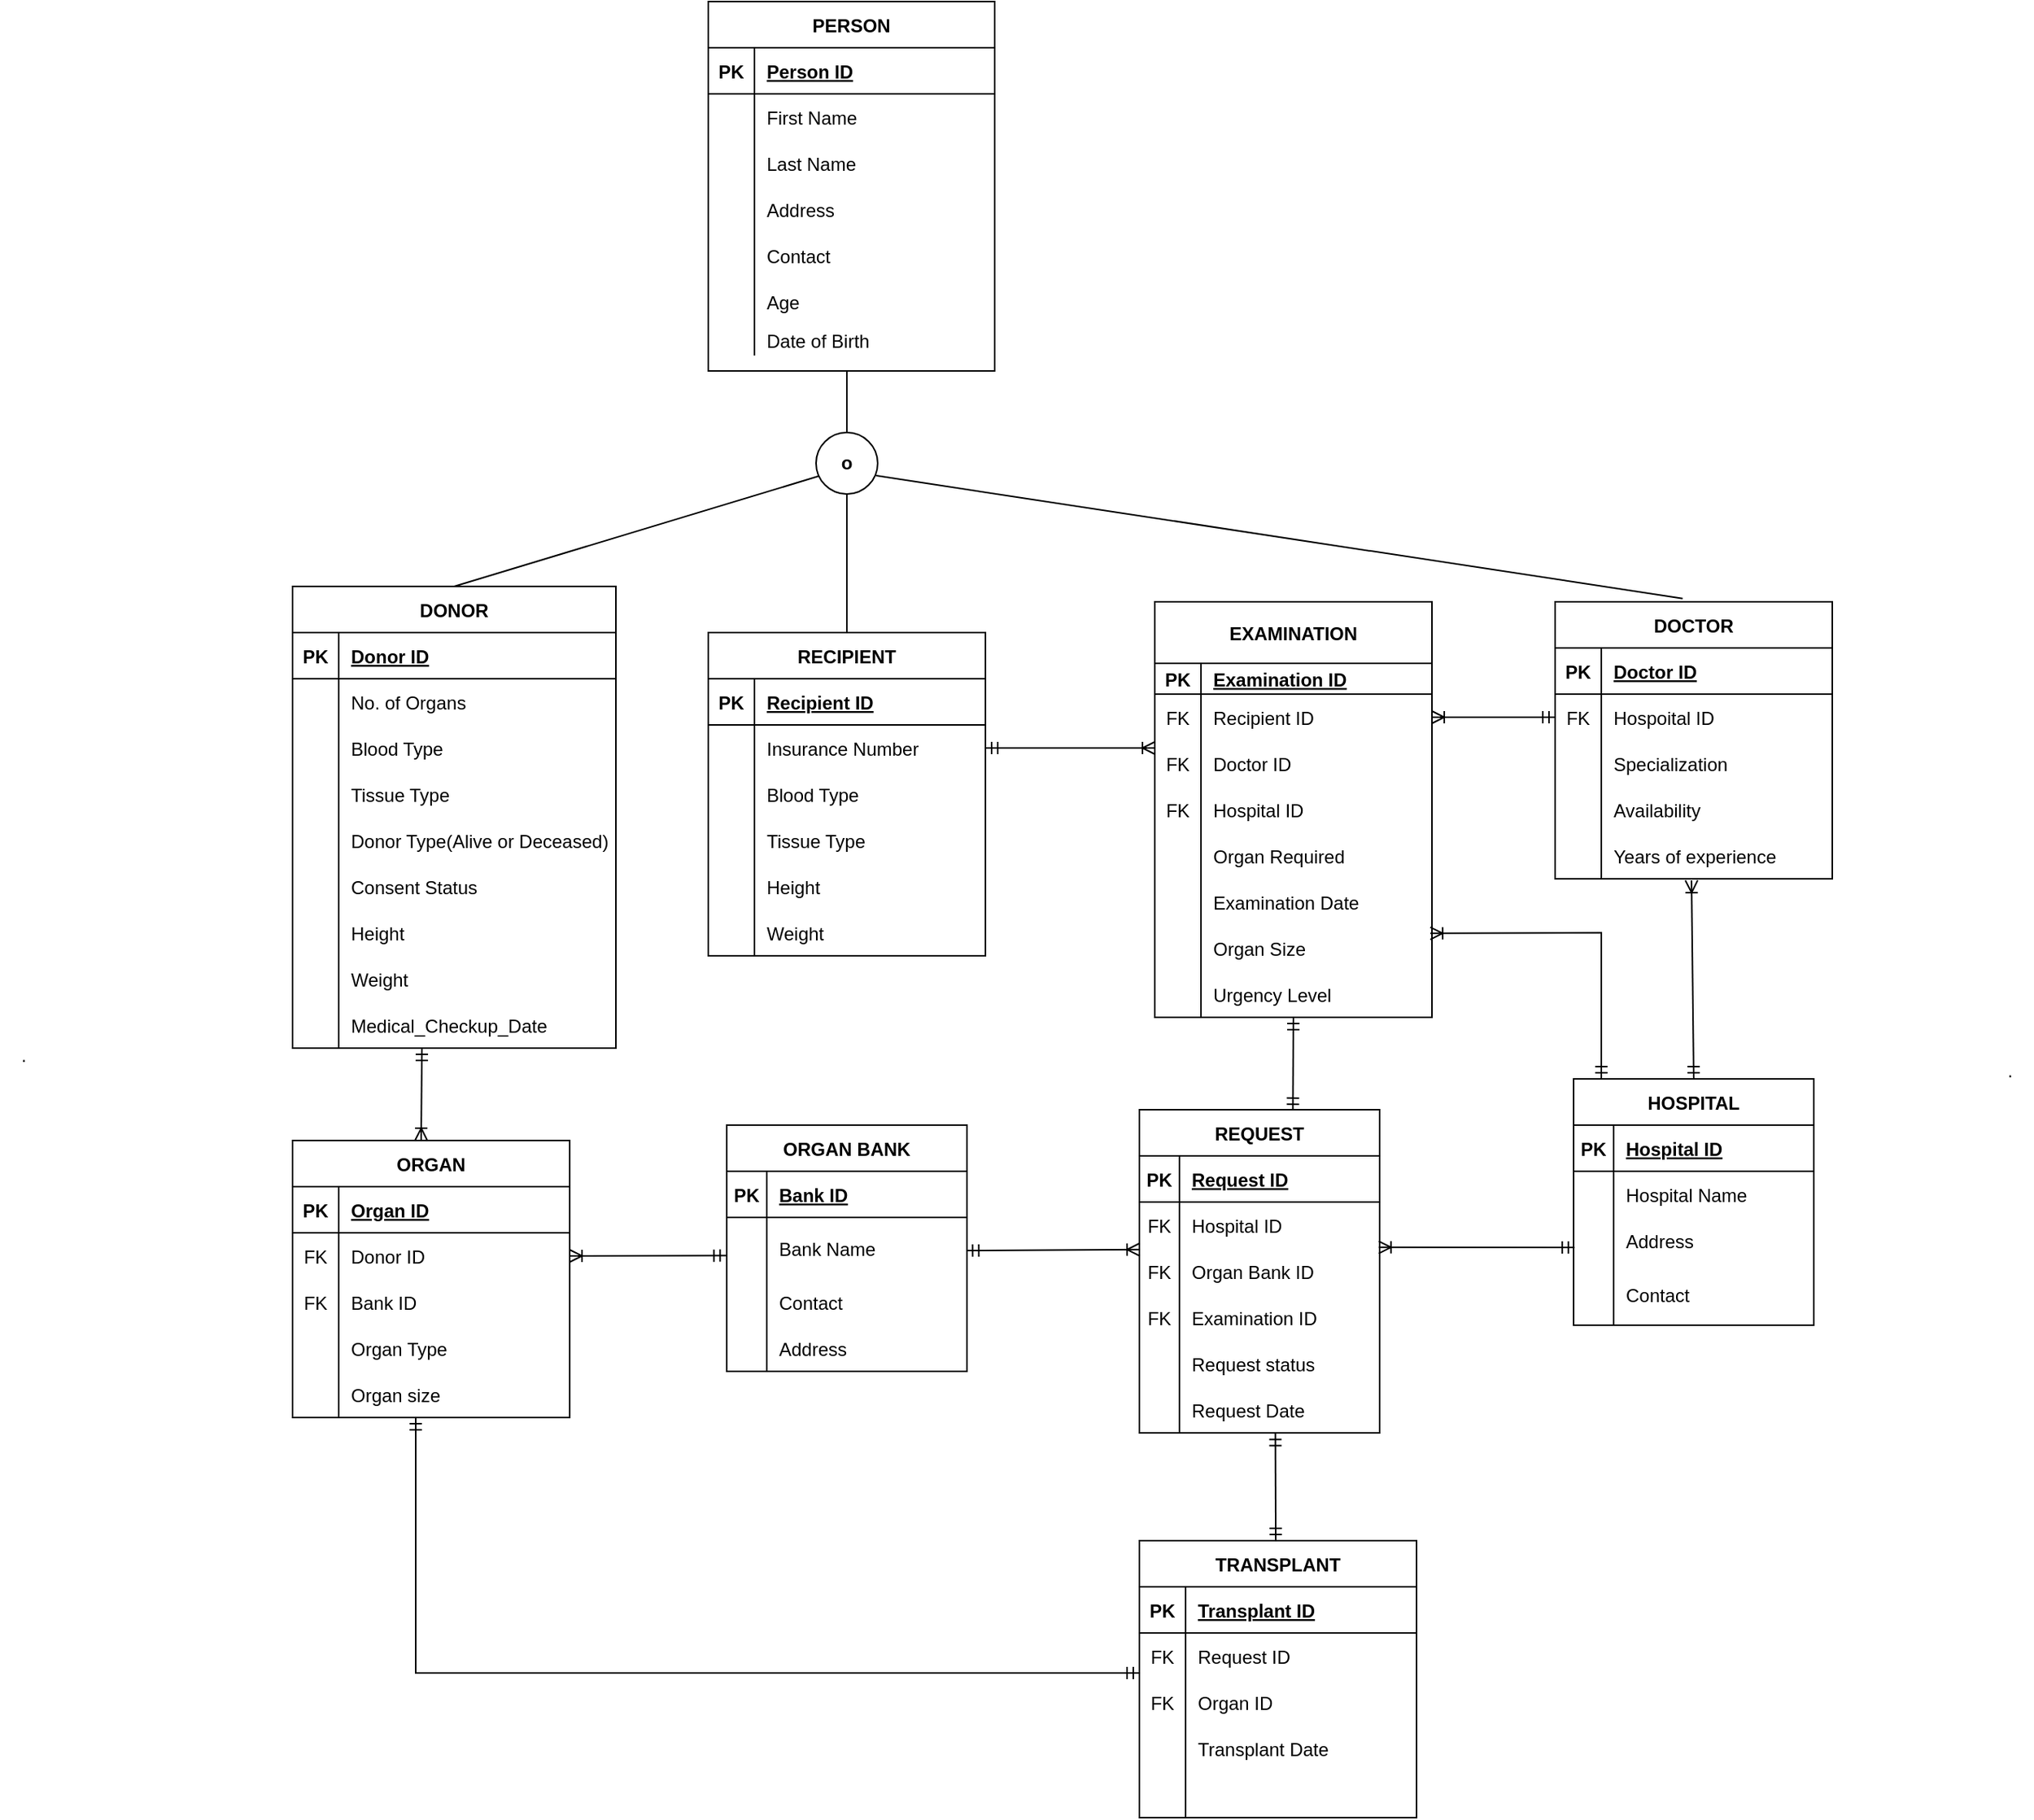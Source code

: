 <mxfile version="21.1.1" type="device">
  <diagram name="Page-1" id="9EldPOujXRuoD3Q6VyKo">
    <mxGraphModel dx="1877" dy="581" grid="1" gridSize="10" guides="1" tooltips="1" connect="1" arrows="1" fold="1" page="1" pageScale="1" pageWidth="827" pageHeight="1169" math="0" shadow="0">
      <root>
        <mxCell id="0" />
        <mxCell id="1" parent="0" />
        <mxCell id="HP0SUl-AJO8v9j6oR4mz-685" value="PERSON" style="shape=table;startSize=30;container=1;collapsible=1;childLayout=tableLayout;fixedRows=1;rowLines=0;fontStyle=1;align=center;resizeLast=1;" vertex="1" parent="1">
          <mxGeometry x="310" y="90" width="186" height="240" as="geometry" />
        </mxCell>
        <mxCell id="HP0SUl-AJO8v9j6oR4mz-686" value="" style="shape=tableRow;horizontal=0;startSize=0;swimlaneHead=0;swimlaneBody=0;fillColor=none;collapsible=0;dropTarget=0;points=[[0,0.5],[1,0.5]];portConstraint=eastwest;top=0;left=0;right=0;bottom=1;" vertex="1" parent="HP0SUl-AJO8v9j6oR4mz-685">
          <mxGeometry y="30" width="186" height="30" as="geometry" />
        </mxCell>
        <mxCell id="HP0SUl-AJO8v9j6oR4mz-687" value="PK" style="shape=partialRectangle;connectable=0;fillColor=none;top=0;left=0;bottom=0;right=0;fontStyle=1;overflow=hidden;" vertex="1" parent="HP0SUl-AJO8v9j6oR4mz-686">
          <mxGeometry width="30" height="30" as="geometry">
            <mxRectangle width="30" height="30" as="alternateBounds" />
          </mxGeometry>
        </mxCell>
        <mxCell id="HP0SUl-AJO8v9j6oR4mz-688" value="Person ID" style="shape=partialRectangle;connectable=0;fillColor=none;top=0;left=0;bottom=0;right=0;align=left;spacingLeft=6;fontStyle=5;overflow=hidden;" vertex="1" parent="HP0SUl-AJO8v9j6oR4mz-686">
          <mxGeometry x="30" width="156" height="30" as="geometry">
            <mxRectangle width="156" height="30" as="alternateBounds" />
          </mxGeometry>
        </mxCell>
        <mxCell id="HP0SUl-AJO8v9j6oR4mz-689" value="" style="shape=tableRow;horizontal=0;startSize=0;swimlaneHead=0;swimlaneBody=0;fillColor=none;collapsible=0;dropTarget=0;points=[[0,0.5],[1,0.5]];portConstraint=eastwest;top=0;left=0;right=0;bottom=0;" vertex="1" parent="HP0SUl-AJO8v9j6oR4mz-685">
          <mxGeometry y="60" width="186" height="30" as="geometry" />
        </mxCell>
        <mxCell id="HP0SUl-AJO8v9j6oR4mz-690" value="" style="shape=partialRectangle;connectable=0;fillColor=none;top=0;left=0;bottom=0;right=0;editable=1;overflow=hidden;" vertex="1" parent="HP0SUl-AJO8v9j6oR4mz-689">
          <mxGeometry width="30" height="30" as="geometry">
            <mxRectangle width="30" height="30" as="alternateBounds" />
          </mxGeometry>
        </mxCell>
        <mxCell id="HP0SUl-AJO8v9j6oR4mz-691" value="First Name" style="shape=partialRectangle;connectable=0;fillColor=none;top=0;left=0;bottom=0;right=0;align=left;spacingLeft=6;overflow=hidden;" vertex="1" parent="HP0SUl-AJO8v9j6oR4mz-689">
          <mxGeometry x="30" width="156" height="30" as="geometry">
            <mxRectangle width="156" height="30" as="alternateBounds" />
          </mxGeometry>
        </mxCell>
        <mxCell id="HP0SUl-AJO8v9j6oR4mz-692" value="" style="shape=tableRow;horizontal=0;startSize=0;swimlaneHead=0;swimlaneBody=0;fillColor=none;collapsible=0;dropTarget=0;points=[[0,0.5],[1,0.5]];portConstraint=eastwest;top=0;left=0;right=0;bottom=0;" vertex="1" parent="HP0SUl-AJO8v9j6oR4mz-685">
          <mxGeometry y="90" width="186" height="30" as="geometry" />
        </mxCell>
        <mxCell id="HP0SUl-AJO8v9j6oR4mz-693" value="" style="shape=partialRectangle;connectable=0;fillColor=none;top=0;left=0;bottom=0;right=0;editable=1;overflow=hidden;" vertex="1" parent="HP0SUl-AJO8v9j6oR4mz-692">
          <mxGeometry width="30" height="30" as="geometry">
            <mxRectangle width="30" height="30" as="alternateBounds" />
          </mxGeometry>
        </mxCell>
        <mxCell id="HP0SUl-AJO8v9j6oR4mz-694" value="Last Name" style="shape=partialRectangle;connectable=0;fillColor=none;top=0;left=0;bottom=0;right=0;align=left;spacingLeft=6;overflow=hidden;" vertex="1" parent="HP0SUl-AJO8v9j6oR4mz-692">
          <mxGeometry x="30" width="156" height="30" as="geometry">
            <mxRectangle width="156" height="30" as="alternateBounds" />
          </mxGeometry>
        </mxCell>
        <mxCell id="HP0SUl-AJO8v9j6oR4mz-698" value="" style="shape=tableRow;horizontal=0;startSize=0;swimlaneHead=0;swimlaneBody=0;fillColor=none;collapsible=0;dropTarget=0;points=[[0,0.5],[1,0.5]];portConstraint=eastwest;top=0;left=0;right=0;bottom=0;" vertex="1" parent="HP0SUl-AJO8v9j6oR4mz-685">
          <mxGeometry y="120" width="186" height="30" as="geometry" />
        </mxCell>
        <mxCell id="HP0SUl-AJO8v9j6oR4mz-699" value="" style="shape=partialRectangle;connectable=0;fillColor=none;top=0;left=0;bottom=0;right=0;editable=1;overflow=hidden;" vertex="1" parent="HP0SUl-AJO8v9j6oR4mz-698">
          <mxGeometry width="30" height="30" as="geometry">
            <mxRectangle width="30" height="30" as="alternateBounds" />
          </mxGeometry>
        </mxCell>
        <mxCell id="HP0SUl-AJO8v9j6oR4mz-700" value="Address" style="shape=partialRectangle;connectable=0;fillColor=none;top=0;left=0;bottom=0;right=0;align=left;spacingLeft=6;overflow=hidden;" vertex="1" parent="HP0SUl-AJO8v9j6oR4mz-698">
          <mxGeometry x="30" width="156" height="30" as="geometry">
            <mxRectangle width="156" height="30" as="alternateBounds" />
          </mxGeometry>
        </mxCell>
        <mxCell id="HP0SUl-AJO8v9j6oR4mz-701" value="" style="shape=tableRow;horizontal=0;startSize=0;swimlaneHead=0;swimlaneBody=0;fillColor=none;collapsible=0;dropTarget=0;points=[[0,0.5],[1,0.5]];portConstraint=eastwest;top=0;left=0;right=0;bottom=0;" vertex="1" parent="HP0SUl-AJO8v9j6oR4mz-685">
          <mxGeometry y="150" width="186" height="30" as="geometry" />
        </mxCell>
        <mxCell id="HP0SUl-AJO8v9j6oR4mz-702" value="" style="shape=partialRectangle;connectable=0;fillColor=none;top=0;left=0;bottom=0;right=0;editable=1;overflow=hidden;" vertex="1" parent="HP0SUl-AJO8v9j6oR4mz-701">
          <mxGeometry width="30" height="30" as="geometry">
            <mxRectangle width="30" height="30" as="alternateBounds" />
          </mxGeometry>
        </mxCell>
        <mxCell id="HP0SUl-AJO8v9j6oR4mz-703" value="Contact" style="shape=partialRectangle;connectable=0;fillColor=none;top=0;left=0;bottom=0;right=0;align=left;spacingLeft=6;overflow=hidden;" vertex="1" parent="HP0SUl-AJO8v9j6oR4mz-701">
          <mxGeometry x="30" width="156" height="30" as="geometry">
            <mxRectangle width="156" height="30" as="alternateBounds" />
          </mxGeometry>
        </mxCell>
        <mxCell id="HP0SUl-AJO8v9j6oR4mz-695" value="" style="shape=tableRow;horizontal=0;startSize=0;swimlaneHead=0;swimlaneBody=0;fillColor=none;collapsible=0;dropTarget=0;points=[[0,0.5],[1,0.5]];portConstraint=eastwest;top=0;left=0;right=0;bottom=0;" vertex="1" parent="HP0SUl-AJO8v9j6oR4mz-685">
          <mxGeometry y="180" width="186" height="30" as="geometry" />
        </mxCell>
        <mxCell id="HP0SUl-AJO8v9j6oR4mz-696" value="" style="shape=partialRectangle;connectable=0;fillColor=none;top=0;left=0;bottom=0;right=0;editable=1;overflow=hidden;" vertex="1" parent="HP0SUl-AJO8v9j6oR4mz-695">
          <mxGeometry width="30" height="30" as="geometry">
            <mxRectangle width="30" height="30" as="alternateBounds" />
          </mxGeometry>
        </mxCell>
        <mxCell id="HP0SUl-AJO8v9j6oR4mz-697" value="Age" style="shape=partialRectangle;connectable=0;fillColor=none;top=0;left=0;bottom=0;right=0;align=left;spacingLeft=6;overflow=hidden;" vertex="1" parent="HP0SUl-AJO8v9j6oR4mz-695">
          <mxGeometry x="30" width="156" height="30" as="geometry">
            <mxRectangle width="156" height="30" as="alternateBounds" />
          </mxGeometry>
        </mxCell>
        <mxCell id="HP0SUl-AJO8v9j6oR4mz-704" value="" style="shape=tableRow;horizontal=0;startSize=0;swimlaneHead=0;swimlaneBody=0;fillColor=none;collapsible=0;dropTarget=0;points=[[0,0.5],[1,0.5]];portConstraint=eastwest;top=0;left=0;right=0;bottom=0;" vertex="1" parent="HP0SUl-AJO8v9j6oR4mz-685">
          <mxGeometry y="210" width="186" height="20" as="geometry" />
        </mxCell>
        <mxCell id="HP0SUl-AJO8v9j6oR4mz-705" value="" style="shape=partialRectangle;connectable=0;fillColor=none;top=0;left=0;bottom=0;right=0;editable=1;overflow=hidden;" vertex="1" parent="HP0SUl-AJO8v9j6oR4mz-704">
          <mxGeometry width="30" height="20" as="geometry">
            <mxRectangle width="30" height="20" as="alternateBounds" />
          </mxGeometry>
        </mxCell>
        <mxCell id="HP0SUl-AJO8v9j6oR4mz-706" value="Date of Birth" style="shape=partialRectangle;connectable=0;fillColor=none;top=0;left=0;bottom=0;right=0;align=left;spacingLeft=6;overflow=hidden;" vertex="1" parent="HP0SUl-AJO8v9j6oR4mz-704">
          <mxGeometry x="30" width="156" height="20" as="geometry">
            <mxRectangle width="156" height="20" as="alternateBounds" />
          </mxGeometry>
        </mxCell>
        <mxCell id="HP0SUl-AJO8v9j6oR4mz-707" value="&lt;b&gt;o&lt;/b&gt;" style="ellipse;whiteSpace=wrap;html=1;aspect=fixed;" vertex="1" parent="1">
          <mxGeometry x="380" y="370" width="40" height="40" as="geometry" />
        </mxCell>
        <mxCell id="HP0SUl-AJO8v9j6oR4mz-708" value="" style="endArrow=none;html=1;rounded=0;exitX=0.5;exitY=0;exitDx=0;exitDy=0;" edge="1" parent="1" source="HP0SUl-AJO8v9j6oR4mz-707">
          <mxGeometry width="50" height="50" relative="1" as="geometry">
            <mxPoint x="390" y="310" as="sourcePoint" />
            <mxPoint x="400" y="330" as="targetPoint" />
          </mxGeometry>
        </mxCell>
        <mxCell id="HP0SUl-AJO8v9j6oR4mz-709" value="DONOR" style="shape=table;startSize=30;container=1;collapsible=1;childLayout=tableLayout;fixedRows=1;rowLines=0;fontStyle=1;align=center;resizeLast=1;" vertex="1" parent="1">
          <mxGeometry x="40" y="470" width="210" height="300" as="geometry" />
        </mxCell>
        <mxCell id="HP0SUl-AJO8v9j6oR4mz-710" value="" style="shape=tableRow;horizontal=0;startSize=0;swimlaneHead=0;swimlaneBody=0;fillColor=none;collapsible=0;dropTarget=0;points=[[0,0.5],[1,0.5]];portConstraint=eastwest;top=0;left=0;right=0;bottom=1;" vertex="1" parent="HP0SUl-AJO8v9j6oR4mz-709">
          <mxGeometry y="30" width="210" height="30" as="geometry" />
        </mxCell>
        <mxCell id="HP0SUl-AJO8v9j6oR4mz-711" value="PK" style="shape=partialRectangle;connectable=0;fillColor=none;top=0;left=0;bottom=0;right=0;fontStyle=1;overflow=hidden;" vertex="1" parent="HP0SUl-AJO8v9j6oR4mz-710">
          <mxGeometry width="30" height="30" as="geometry">
            <mxRectangle width="30" height="30" as="alternateBounds" />
          </mxGeometry>
        </mxCell>
        <mxCell id="HP0SUl-AJO8v9j6oR4mz-712" value="Donor ID" style="shape=partialRectangle;connectable=0;fillColor=none;top=0;left=0;bottom=0;right=0;align=left;spacingLeft=6;fontStyle=5;overflow=hidden;" vertex="1" parent="HP0SUl-AJO8v9j6oR4mz-710">
          <mxGeometry x="30" width="180" height="30" as="geometry">
            <mxRectangle width="180" height="30" as="alternateBounds" />
          </mxGeometry>
        </mxCell>
        <mxCell id="HP0SUl-AJO8v9j6oR4mz-713" value="" style="shape=tableRow;horizontal=0;startSize=0;swimlaneHead=0;swimlaneBody=0;fillColor=none;collapsible=0;dropTarget=0;points=[[0,0.5],[1,0.5]];portConstraint=eastwest;top=0;left=0;right=0;bottom=0;" vertex="1" parent="HP0SUl-AJO8v9j6oR4mz-709">
          <mxGeometry y="60" width="210" height="30" as="geometry" />
        </mxCell>
        <mxCell id="HP0SUl-AJO8v9j6oR4mz-714" value="" style="shape=partialRectangle;connectable=0;fillColor=none;top=0;left=0;bottom=0;right=0;editable=1;overflow=hidden;" vertex="1" parent="HP0SUl-AJO8v9j6oR4mz-713">
          <mxGeometry width="30" height="30" as="geometry">
            <mxRectangle width="30" height="30" as="alternateBounds" />
          </mxGeometry>
        </mxCell>
        <mxCell id="HP0SUl-AJO8v9j6oR4mz-715" value="No. of Organs" style="shape=partialRectangle;connectable=0;fillColor=none;top=0;left=0;bottom=0;right=0;align=left;spacingLeft=6;overflow=hidden;" vertex="1" parent="HP0SUl-AJO8v9j6oR4mz-713">
          <mxGeometry x="30" width="180" height="30" as="geometry">
            <mxRectangle width="180" height="30" as="alternateBounds" />
          </mxGeometry>
        </mxCell>
        <mxCell id="HP0SUl-AJO8v9j6oR4mz-716" value="" style="shape=tableRow;horizontal=0;startSize=0;swimlaneHead=0;swimlaneBody=0;fillColor=none;collapsible=0;dropTarget=0;points=[[0,0.5],[1,0.5]];portConstraint=eastwest;top=0;left=0;right=0;bottom=0;" vertex="1" parent="HP0SUl-AJO8v9j6oR4mz-709">
          <mxGeometry y="90" width="210" height="30" as="geometry" />
        </mxCell>
        <mxCell id="HP0SUl-AJO8v9j6oR4mz-717" value="" style="shape=partialRectangle;connectable=0;fillColor=none;top=0;left=0;bottom=0;right=0;editable=1;overflow=hidden;" vertex="1" parent="HP0SUl-AJO8v9j6oR4mz-716">
          <mxGeometry width="30" height="30" as="geometry">
            <mxRectangle width="30" height="30" as="alternateBounds" />
          </mxGeometry>
        </mxCell>
        <mxCell id="HP0SUl-AJO8v9j6oR4mz-718" value="Blood Type" style="shape=partialRectangle;connectable=0;fillColor=none;top=0;left=0;bottom=0;right=0;align=left;spacingLeft=6;overflow=hidden;" vertex="1" parent="HP0SUl-AJO8v9j6oR4mz-716">
          <mxGeometry x="30" width="180" height="30" as="geometry">
            <mxRectangle width="180" height="30" as="alternateBounds" />
          </mxGeometry>
        </mxCell>
        <mxCell id="HP0SUl-AJO8v9j6oR4mz-719" value="" style="shape=tableRow;horizontal=0;startSize=0;swimlaneHead=0;swimlaneBody=0;fillColor=none;collapsible=0;dropTarget=0;points=[[0,0.5],[1,0.5]];portConstraint=eastwest;top=0;left=0;right=0;bottom=0;" vertex="1" parent="HP0SUl-AJO8v9j6oR4mz-709">
          <mxGeometry y="120" width="210" height="30" as="geometry" />
        </mxCell>
        <mxCell id="HP0SUl-AJO8v9j6oR4mz-720" value="" style="shape=partialRectangle;connectable=0;fillColor=none;top=0;left=0;bottom=0;right=0;editable=1;overflow=hidden;" vertex="1" parent="HP0SUl-AJO8v9j6oR4mz-719">
          <mxGeometry width="30" height="30" as="geometry">
            <mxRectangle width="30" height="30" as="alternateBounds" />
          </mxGeometry>
        </mxCell>
        <mxCell id="HP0SUl-AJO8v9j6oR4mz-721" value="Tissue Type" style="shape=partialRectangle;connectable=0;fillColor=none;top=0;left=0;bottom=0;right=0;align=left;spacingLeft=6;overflow=hidden;" vertex="1" parent="HP0SUl-AJO8v9j6oR4mz-719">
          <mxGeometry x="30" width="180" height="30" as="geometry">
            <mxRectangle width="180" height="30" as="alternateBounds" />
          </mxGeometry>
        </mxCell>
        <mxCell id="HP0SUl-AJO8v9j6oR4mz-722" value="" style="shape=tableRow;horizontal=0;startSize=0;swimlaneHead=0;swimlaneBody=0;fillColor=none;collapsible=0;dropTarget=0;points=[[0,0.5],[1,0.5]];portConstraint=eastwest;top=0;left=0;right=0;bottom=0;" vertex="1" parent="HP0SUl-AJO8v9j6oR4mz-709">
          <mxGeometry y="150" width="210" height="30" as="geometry" />
        </mxCell>
        <mxCell id="HP0SUl-AJO8v9j6oR4mz-723" value="" style="shape=partialRectangle;connectable=0;fillColor=none;top=0;left=0;bottom=0;right=0;editable=1;overflow=hidden;" vertex="1" parent="HP0SUl-AJO8v9j6oR4mz-722">
          <mxGeometry width="30" height="30" as="geometry">
            <mxRectangle width="30" height="30" as="alternateBounds" />
          </mxGeometry>
        </mxCell>
        <mxCell id="HP0SUl-AJO8v9j6oR4mz-724" value="Donor Type(Alive or Deceased)" style="shape=partialRectangle;connectable=0;fillColor=none;top=0;left=0;bottom=0;right=0;align=left;spacingLeft=6;overflow=hidden;" vertex="1" parent="HP0SUl-AJO8v9j6oR4mz-722">
          <mxGeometry x="30" width="180" height="30" as="geometry">
            <mxRectangle width="180" height="30" as="alternateBounds" />
          </mxGeometry>
        </mxCell>
        <mxCell id="HP0SUl-AJO8v9j6oR4mz-725" value="" style="shape=tableRow;horizontal=0;startSize=0;swimlaneHead=0;swimlaneBody=0;fillColor=none;collapsible=0;dropTarget=0;points=[[0,0.5],[1,0.5]];portConstraint=eastwest;top=0;left=0;right=0;bottom=0;" vertex="1" parent="HP0SUl-AJO8v9j6oR4mz-709">
          <mxGeometry y="180" width="210" height="30" as="geometry" />
        </mxCell>
        <mxCell id="HP0SUl-AJO8v9j6oR4mz-726" value="" style="shape=partialRectangle;connectable=0;fillColor=none;top=0;left=0;bottom=0;right=0;editable=1;overflow=hidden;" vertex="1" parent="HP0SUl-AJO8v9j6oR4mz-725">
          <mxGeometry width="30" height="30" as="geometry">
            <mxRectangle width="30" height="30" as="alternateBounds" />
          </mxGeometry>
        </mxCell>
        <mxCell id="HP0SUl-AJO8v9j6oR4mz-727" value="Consent Status" style="shape=partialRectangle;connectable=0;fillColor=none;top=0;left=0;bottom=0;right=0;align=left;spacingLeft=6;overflow=hidden;" vertex="1" parent="HP0SUl-AJO8v9j6oR4mz-725">
          <mxGeometry x="30" width="180" height="30" as="geometry">
            <mxRectangle width="180" height="30" as="alternateBounds" />
          </mxGeometry>
        </mxCell>
        <mxCell id="HP0SUl-AJO8v9j6oR4mz-728" value="" style="shape=tableRow;horizontal=0;startSize=0;swimlaneHead=0;swimlaneBody=0;fillColor=none;collapsible=0;dropTarget=0;points=[[0,0.5],[1,0.5]];portConstraint=eastwest;top=0;left=0;right=0;bottom=0;" vertex="1" parent="HP0SUl-AJO8v9j6oR4mz-709">
          <mxGeometry y="210" width="210" height="30" as="geometry" />
        </mxCell>
        <mxCell id="HP0SUl-AJO8v9j6oR4mz-729" value="" style="shape=partialRectangle;connectable=0;fillColor=none;top=0;left=0;bottom=0;right=0;editable=1;overflow=hidden;" vertex="1" parent="HP0SUl-AJO8v9j6oR4mz-728">
          <mxGeometry width="30" height="30" as="geometry">
            <mxRectangle width="30" height="30" as="alternateBounds" />
          </mxGeometry>
        </mxCell>
        <mxCell id="HP0SUl-AJO8v9j6oR4mz-730" value="Height" style="shape=partialRectangle;connectable=0;fillColor=none;top=0;left=0;bottom=0;right=0;align=left;spacingLeft=6;overflow=hidden;" vertex="1" parent="HP0SUl-AJO8v9j6oR4mz-728">
          <mxGeometry x="30" width="180" height="30" as="geometry">
            <mxRectangle width="180" height="30" as="alternateBounds" />
          </mxGeometry>
        </mxCell>
        <mxCell id="HP0SUl-AJO8v9j6oR4mz-731" value="" style="shape=tableRow;horizontal=0;startSize=0;swimlaneHead=0;swimlaneBody=0;fillColor=none;collapsible=0;dropTarget=0;points=[[0,0.5],[1,0.5]];portConstraint=eastwest;top=0;left=0;right=0;bottom=0;" vertex="1" parent="HP0SUl-AJO8v9j6oR4mz-709">
          <mxGeometry y="240" width="210" height="30" as="geometry" />
        </mxCell>
        <mxCell id="HP0SUl-AJO8v9j6oR4mz-732" value="" style="shape=partialRectangle;connectable=0;fillColor=none;top=0;left=0;bottom=0;right=0;editable=1;overflow=hidden;" vertex="1" parent="HP0SUl-AJO8v9j6oR4mz-731">
          <mxGeometry width="30" height="30" as="geometry">
            <mxRectangle width="30" height="30" as="alternateBounds" />
          </mxGeometry>
        </mxCell>
        <mxCell id="HP0SUl-AJO8v9j6oR4mz-733" value="Weight" style="shape=partialRectangle;connectable=0;fillColor=none;top=0;left=0;bottom=0;right=0;align=left;spacingLeft=6;overflow=hidden;" vertex="1" parent="HP0SUl-AJO8v9j6oR4mz-731">
          <mxGeometry x="30" width="180" height="30" as="geometry">
            <mxRectangle width="180" height="30" as="alternateBounds" />
          </mxGeometry>
        </mxCell>
        <mxCell id="HP0SUl-AJO8v9j6oR4mz-734" value="" style="shape=tableRow;horizontal=0;startSize=0;swimlaneHead=0;swimlaneBody=0;fillColor=none;collapsible=0;dropTarget=0;points=[[0,0.5],[1,0.5]];portConstraint=eastwest;top=0;left=0;right=0;bottom=0;" vertex="1" parent="HP0SUl-AJO8v9j6oR4mz-709">
          <mxGeometry y="270" width="210" height="30" as="geometry" />
        </mxCell>
        <mxCell id="HP0SUl-AJO8v9j6oR4mz-735" value="" style="shape=partialRectangle;connectable=0;fillColor=none;top=0;left=0;bottom=0;right=0;editable=1;overflow=hidden;" vertex="1" parent="HP0SUl-AJO8v9j6oR4mz-734">
          <mxGeometry width="30" height="30" as="geometry">
            <mxRectangle width="30" height="30" as="alternateBounds" />
          </mxGeometry>
        </mxCell>
        <mxCell id="HP0SUl-AJO8v9j6oR4mz-736" value="Medical_Checkup_Date" style="shape=partialRectangle;connectable=0;fillColor=none;top=0;left=0;bottom=0;right=0;align=left;spacingLeft=6;overflow=hidden;" vertex="1" parent="HP0SUl-AJO8v9j6oR4mz-734">
          <mxGeometry x="30" width="180" height="30" as="geometry">
            <mxRectangle width="180" height="30" as="alternateBounds" />
          </mxGeometry>
        </mxCell>
        <mxCell id="HP0SUl-AJO8v9j6oR4mz-737" value="RECIPIENT" style="shape=table;startSize=30;container=1;collapsible=1;childLayout=tableLayout;fixedRows=1;rowLines=0;fontStyle=1;align=center;resizeLast=1;" vertex="1" parent="1">
          <mxGeometry x="310" y="500" width="180" height="210" as="geometry" />
        </mxCell>
        <mxCell id="HP0SUl-AJO8v9j6oR4mz-738" value="" style="shape=tableRow;horizontal=0;startSize=0;swimlaneHead=0;swimlaneBody=0;fillColor=none;collapsible=0;dropTarget=0;points=[[0,0.5],[1,0.5]];portConstraint=eastwest;top=0;left=0;right=0;bottom=1;" vertex="1" parent="HP0SUl-AJO8v9j6oR4mz-737">
          <mxGeometry y="30" width="180" height="30" as="geometry" />
        </mxCell>
        <mxCell id="HP0SUl-AJO8v9j6oR4mz-739" value="PK" style="shape=partialRectangle;connectable=0;fillColor=none;top=0;left=0;bottom=0;right=0;fontStyle=1;overflow=hidden;" vertex="1" parent="HP0SUl-AJO8v9j6oR4mz-738">
          <mxGeometry width="30" height="30" as="geometry">
            <mxRectangle width="30" height="30" as="alternateBounds" />
          </mxGeometry>
        </mxCell>
        <mxCell id="HP0SUl-AJO8v9j6oR4mz-740" value="Recipient ID" style="shape=partialRectangle;connectable=0;fillColor=none;top=0;left=0;bottom=0;right=0;align=left;spacingLeft=6;fontStyle=5;overflow=hidden;" vertex="1" parent="HP0SUl-AJO8v9j6oR4mz-738">
          <mxGeometry x="30" width="150" height="30" as="geometry">
            <mxRectangle width="150" height="30" as="alternateBounds" />
          </mxGeometry>
        </mxCell>
        <mxCell id="HP0SUl-AJO8v9j6oR4mz-741" value="" style="shape=tableRow;horizontal=0;startSize=0;swimlaneHead=0;swimlaneBody=0;fillColor=none;collapsible=0;dropTarget=0;points=[[0,0.5],[1,0.5]];portConstraint=eastwest;top=0;left=0;right=0;bottom=0;" vertex="1" parent="HP0SUl-AJO8v9j6oR4mz-737">
          <mxGeometry y="60" width="180" height="30" as="geometry" />
        </mxCell>
        <mxCell id="HP0SUl-AJO8v9j6oR4mz-742" value="" style="shape=partialRectangle;connectable=0;fillColor=none;top=0;left=0;bottom=0;right=0;editable=1;overflow=hidden;" vertex="1" parent="HP0SUl-AJO8v9j6oR4mz-741">
          <mxGeometry width="30" height="30" as="geometry">
            <mxRectangle width="30" height="30" as="alternateBounds" />
          </mxGeometry>
        </mxCell>
        <mxCell id="HP0SUl-AJO8v9j6oR4mz-743" value="Insurance Number" style="shape=partialRectangle;connectable=0;fillColor=none;top=0;left=0;bottom=0;right=0;align=left;spacingLeft=6;overflow=hidden;" vertex="1" parent="HP0SUl-AJO8v9j6oR4mz-741">
          <mxGeometry x="30" width="150" height="30" as="geometry">
            <mxRectangle width="150" height="30" as="alternateBounds" />
          </mxGeometry>
        </mxCell>
        <mxCell id="HP0SUl-AJO8v9j6oR4mz-744" value="" style="shape=tableRow;horizontal=0;startSize=0;swimlaneHead=0;swimlaneBody=0;fillColor=none;collapsible=0;dropTarget=0;points=[[0,0.5],[1,0.5]];portConstraint=eastwest;top=0;left=0;right=0;bottom=0;" vertex="1" parent="HP0SUl-AJO8v9j6oR4mz-737">
          <mxGeometry y="90" width="180" height="30" as="geometry" />
        </mxCell>
        <mxCell id="HP0SUl-AJO8v9j6oR4mz-745" value="" style="shape=partialRectangle;connectable=0;fillColor=none;top=0;left=0;bottom=0;right=0;editable=1;overflow=hidden;" vertex="1" parent="HP0SUl-AJO8v9j6oR4mz-744">
          <mxGeometry width="30" height="30" as="geometry">
            <mxRectangle width="30" height="30" as="alternateBounds" />
          </mxGeometry>
        </mxCell>
        <mxCell id="HP0SUl-AJO8v9j6oR4mz-746" value="Blood Type" style="shape=partialRectangle;connectable=0;fillColor=none;top=0;left=0;bottom=0;right=0;align=left;spacingLeft=6;overflow=hidden;" vertex="1" parent="HP0SUl-AJO8v9j6oR4mz-744">
          <mxGeometry x="30" width="150" height="30" as="geometry">
            <mxRectangle width="150" height="30" as="alternateBounds" />
          </mxGeometry>
        </mxCell>
        <mxCell id="HP0SUl-AJO8v9j6oR4mz-747" value="" style="shape=tableRow;horizontal=0;startSize=0;swimlaneHead=0;swimlaneBody=0;fillColor=none;collapsible=0;dropTarget=0;points=[[0,0.5],[1,0.5]];portConstraint=eastwest;top=0;left=0;right=0;bottom=0;" vertex="1" parent="HP0SUl-AJO8v9j6oR4mz-737">
          <mxGeometry y="120" width="180" height="30" as="geometry" />
        </mxCell>
        <mxCell id="HP0SUl-AJO8v9j6oR4mz-748" value="" style="shape=partialRectangle;connectable=0;fillColor=none;top=0;left=0;bottom=0;right=0;editable=1;overflow=hidden;" vertex="1" parent="HP0SUl-AJO8v9j6oR4mz-747">
          <mxGeometry width="30" height="30" as="geometry">
            <mxRectangle width="30" height="30" as="alternateBounds" />
          </mxGeometry>
        </mxCell>
        <mxCell id="HP0SUl-AJO8v9j6oR4mz-749" value="Tissue Type" style="shape=partialRectangle;connectable=0;fillColor=none;top=0;left=0;bottom=0;right=0;align=left;spacingLeft=6;overflow=hidden;" vertex="1" parent="HP0SUl-AJO8v9j6oR4mz-747">
          <mxGeometry x="30" width="150" height="30" as="geometry">
            <mxRectangle width="150" height="30" as="alternateBounds" />
          </mxGeometry>
        </mxCell>
        <mxCell id="HP0SUl-AJO8v9j6oR4mz-750" value="" style="shape=tableRow;horizontal=0;startSize=0;swimlaneHead=0;swimlaneBody=0;fillColor=none;collapsible=0;dropTarget=0;points=[[0,0.5],[1,0.5]];portConstraint=eastwest;top=0;left=0;right=0;bottom=0;" vertex="1" parent="HP0SUl-AJO8v9j6oR4mz-737">
          <mxGeometry y="150" width="180" height="30" as="geometry" />
        </mxCell>
        <mxCell id="HP0SUl-AJO8v9j6oR4mz-751" value="" style="shape=partialRectangle;connectable=0;fillColor=none;top=0;left=0;bottom=0;right=0;editable=1;overflow=hidden;" vertex="1" parent="HP0SUl-AJO8v9j6oR4mz-750">
          <mxGeometry width="30" height="30" as="geometry">
            <mxRectangle width="30" height="30" as="alternateBounds" />
          </mxGeometry>
        </mxCell>
        <mxCell id="HP0SUl-AJO8v9j6oR4mz-752" value="Height" style="shape=partialRectangle;connectable=0;fillColor=none;top=0;left=0;bottom=0;right=0;align=left;spacingLeft=6;overflow=hidden;" vertex="1" parent="HP0SUl-AJO8v9j6oR4mz-750">
          <mxGeometry x="30" width="150" height="30" as="geometry">
            <mxRectangle width="150" height="30" as="alternateBounds" />
          </mxGeometry>
        </mxCell>
        <mxCell id="HP0SUl-AJO8v9j6oR4mz-753" value="" style="shape=tableRow;horizontal=0;startSize=0;swimlaneHead=0;swimlaneBody=0;fillColor=none;collapsible=0;dropTarget=0;points=[[0,0.5],[1,0.5]];portConstraint=eastwest;top=0;left=0;right=0;bottom=0;" vertex="1" parent="HP0SUl-AJO8v9j6oR4mz-737">
          <mxGeometry y="180" width="180" height="30" as="geometry" />
        </mxCell>
        <mxCell id="HP0SUl-AJO8v9j6oR4mz-754" value="" style="shape=partialRectangle;connectable=0;fillColor=none;top=0;left=0;bottom=0;right=0;editable=1;overflow=hidden;" vertex="1" parent="HP0SUl-AJO8v9j6oR4mz-753">
          <mxGeometry width="30" height="30" as="geometry">
            <mxRectangle width="30" height="30" as="alternateBounds" />
          </mxGeometry>
        </mxCell>
        <mxCell id="HP0SUl-AJO8v9j6oR4mz-755" value="Weight" style="shape=partialRectangle;connectable=0;fillColor=none;top=0;left=0;bottom=0;right=0;align=left;spacingLeft=6;overflow=hidden;" vertex="1" parent="HP0SUl-AJO8v9j6oR4mz-753">
          <mxGeometry x="30" width="150" height="30" as="geometry">
            <mxRectangle width="150" height="30" as="alternateBounds" />
          </mxGeometry>
        </mxCell>
        <mxCell id="HP0SUl-AJO8v9j6oR4mz-756" value="DOCTOR" style="shape=table;startSize=30;container=1;collapsible=1;childLayout=tableLayout;fixedRows=1;rowLines=0;fontStyle=1;align=center;resizeLast=1;" vertex="1" parent="1">
          <mxGeometry x="860" y="480" width="180" height="180" as="geometry" />
        </mxCell>
        <mxCell id="HP0SUl-AJO8v9j6oR4mz-757" value="" style="shape=tableRow;horizontal=0;startSize=0;swimlaneHead=0;swimlaneBody=0;fillColor=none;collapsible=0;dropTarget=0;points=[[0,0.5],[1,0.5]];portConstraint=eastwest;top=0;left=0;right=0;bottom=1;" vertex="1" parent="HP0SUl-AJO8v9j6oR4mz-756">
          <mxGeometry y="30" width="180" height="30" as="geometry" />
        </mxCell>
        <mxCell id="HP0SUl-AJO8v9j6oR4mz-758" value="PK" style="shape=partialRectangle;connectable=0;fillColor=none;top=0;left=0;bottom=0;right=0;fontStyle=1;overflow=hidden;" vertex="1" parent="HP0SUl-AJO8v9j6oR4mz-757">
          <mxGeometry width="30" height="30" as="geometry">
            <mxRectangle width="30" height="30" as="alternateBounds" />
          </mxGeometry>
        </mxCell>
        <mxCell id="HP0SUl-AJO8v9j6oR4mz-759" value="Doctor ID" style="shape=partialRectangle;connectable=0;fillColor=none;top=0;left=0;bottom=0;right=0;align=left;spacingLeft=6;fontStyle=5;overflow=hidden;" vertex="1" parent="HP0SUl-AJO8v9j6oR4mz-757">
          <mxGeometry x="30" width="150" height="30" as="geometry">
            <mxRectangle width="150" height="30" as="alternateBounds" />
          </mxGeometry>
        </mxCell>
        <mxCell id="HP0SUl-AJO8v9j6oR4mz-760" value="" style="shape=tableRow;horizontal=0;startSize=0;swimlaneHead=0;swimlaneBody=0;fillColor=none;collapsible=0;dropTarget=0;points=[[0,0.5],[1,0.5]];portConstraint=eastwest;top=0;left=0;right=0;bottom=0;" vertex="1" parent="HP0SUl-AJO8v9j6oR4mz-756">
          <mxGeometry y="60" width="180" height="30" as="geometry" />
        </mxCell>
        <mxCell id="HP0SUl-AJO8v9j6oR4mz-761" value="FK" style="shape=partialRectangle;connectable=0;fillColor=none;top=0;left=0;bottom=0;right=0;editable=1;overflow=hidden;" vertex="1" parent="HP0SUl-AJO8v9j6oR4mz-760">
          <mxGeometry width="30" height="30" as="geometry">
            <mxRectangle width="30" height="30" as="alternateBounds" />
          </mxGeometry>
        </mxCell>
        <mxCell id="HP0SUl-AJO8v9j6oR4mz-762" value="Hospoital ID" style="shape=partialRectangle;connectable=0;fillColor=none;top=0;left=0;bottom=0;right=0;align=left;spacingLeft=6;overflow=hidden;" vertex="1" parent="HP0SUl-AJO8v9j6oR4mz-760">
          <mxGeometry x="30" width="150" height="30" as="geometry">
            <mxRectangle width="150" height="30" as="alternateBounds" />
          </mxGeometry>
        </mxCell>
        <mxCell id="HP0SUl-AJO8v9j6oR4mz-763" value="" style="shape=tableRow;horizontal=0;startSize=0;swimlaneHead=0;swimlaneBody=0;fillColor=none;collapsible=0;dropTarget=0;points=[[0,0.5],[1,0.5]];portConstraint=eastwest;top=0;left=0;right=0;bottom=0;" vertex="1" parent="HP0SUl-AJO8v9j6oR4mz-756">
          <mxGeometry y="90" width="180" height="30" as="geometry" />
        </mxCell>
        <mxCell id="HP0SUl-AJO8v9j6oR4mz-764" value="" style="shape=partialRectangle;connectable=0;fillColor=none;top=0;left=0;bottom=0;right=0;editable=1;overflow=hidden;" vertex="1" parent="HP0SUl-AJO8v9j6oR4mz-763">
          <mxGeometry width="30" height="30" as="geometry">
            <mxRectangle width="30" height="30" as="alternateBounds" />
          </mxGeometry>
        </mxCell>
        <mxCell id="HP0SUl-AJO8v9j6oR4mz-765" value="Specialization" style="shape=partialRectangle;connectable=0;fillColor=none;top=0;left=0;bottom=0;right=0;align=left;spacingLeft=6;overflow=hidden;" vertex="1" parent="HP0SUl-AJO8v9j6oR4mz-763">
          <mxGeometry x="30" width="150" height="30" as="geometry">
            <mxRectangle width="150" height="30" as="alternateBounds" />
          </mxGeometry>
        </mxCell>
        <mxCell id="HP0SUl-AJO8v9j6oR4mz-766" value="" style="shape=tableRow;horizontal=0;startSize=0;swimlaneHead=0;swimlaneBody=0;fillColor=none;collapsible=0;dropTarget=0;points=[[0,0.5],[1,0.5]];portConstraint=eastwest;top=0;left=0;right=0;bottom=0;" vertex="1" parent="HP0SUl-AJO8v9j6oR4mz-756">
          <mxGeometry y="120" width="180" height="30" as="geometry" />
        </mxCell>
        <mxCell id="HP0SUl-AJO8v9j6oR4mz-767" value="" style="shape=partialRectangle;connectable=0;fillColor=none;top=0;left=0;bottom=0;right=0;editable=1;overflow=hidden;" vertex="1" parent="HP0SUl-AJO8v9j6oR4mz-766">
          <mxGeometry width="30" height="30" as="geometry">
            <mxRectangle width="30" height="30" as="alternateBounds" />
          </mxGeometry>
        </mxCell>
        <mxCell id="HP0SUl-AJO8v9j6oR4mz-768" value="Availability" style="shape=partialRectangle;connectable=0;fillColor=none;top=0;left=0;bottom=0;right=0;align=left;spacingLeft=6;overflow=hidden;" vertex="1" parent="HP0SUl-AJO8v9j6oR4mz-766">
          <mxGeometry x="30" width="150" height="30" as="geometry">
            <mxRectangle width="150" height="30" as="alternateBounds" />
          </mxGeometry>
        </mxCell>
        <mxCell id="HP0SUl-AJO8v9j6oR4mz-888" value="" style="shape=tableRow;horizontal=0;startSize=0;swimlaneHead=0;swimlaneBody=0;fillColor=none;collapsible=0;dropTarget=0;points=[[0,0.5],[1,0.5]];portConstraint=eastwest;top=0;left=0;right=0;bottom=0;" vertex="1" parent="HP0SUl-AJO8v9j6oR4mz-756">
          <mxGeometry y="150" width="180" height="30" as="geometry" />
        </mxCell>
        <mxCell id="HP0SUl-AJO8v9j6oR4mz-889" value="" style="shape=partialRectangle;connectable=0;fillColor=none;top=0;left=0;bottom=0;right=0;editable=1;overflow=hidden;" vertex="1" parent="HP0SUl-AJO8v9j6oR4mz-888">
          <mxGeometry width="30" height="30" as="geometry">
            <mxRectangle width="30" height="30" as="alternateBounds" />
          </mxGeometry>
        </mxCell>
        <mxCell id="HP0SUl-AJO8v9j6oR4mz-890" value="Years of experience" style="shape=partialRectangle;connectable=0;fillColor=none;top=0;left=0;bottom=0;right=0;align=left;spacingLeft=6;overflow=hidden;" vertex="1" parent="HP0SUl-AJO8v9j6oR4mz-888">
          <mxGeometry x="30" width="150" height="30" as="geometry">
            <mxRectangle width="150" height="30" as="alternateBounds" />
          </mxGeometry>
        </mxCell>
        <mxCell id="HP0SUl-AJO8v9j6oR4mz-769" value="" style="endArrow=none;html=1;rounded=0;" edge="1" parent="1">
          <mxGeometry relative="1" as="geometry">
            <mxPoint x="330" y="530" as="sourcePoint" />
            <mxPoint x="490" y="530" as="targetPoint" />
          </mxGeometry>
        </mxCell>
        <mxCell id="HP0SUl-AJO8v9j6oR4mz-770" value="" style="endArrow=none;html=1;rounded=0;exitX=0.5;exitY=0;exitDx=0;exitDy=0;entryX=0.051;entryY=0.707;entryDx=0;entryDy=0;entryPerimeter=0;" edge="1" parent="1" source="HP0SUl-AJO8v9j6oR4mz-709" target="HP0SUl-AJO8v9j6oR4mz-707">
          <mxGeometry relative="1" as="geometry">
            <mxPoint x="230" y="380" as="sourcePoint" />
            <mxPoint x="380" y="400" as="targetPoint" />
            <Array as="points" />
          </mxGeometry>
        </mxCell>
        <mxCell id="HP0SUl-AJO8v9j6oR4mz-771" value="" style="endArrow=none;html=1;rounded=0;exitX=0.5;exitY=0;exitDx=0;exitDy=0;entryX=0.5;entryY=1;entryDx=0;entryDy=0;" edge="1" parent="1" source="HP0SUl-AJO8v9j6oR4mz-737" target="HP0SUl-AJO8v9j6oR4mz-707">
          <mxGeometry relative="1" as="geometry">
            <mxPoint x="330" y="480" as="sourcePoint" />
            <mxPoint x="490" y="480" as="targetPoint" />
          </mxGeometry>
        </mxCell>
        <mxCell id="HP0SUl-AJO8v9j6oR4mz-772" value="" style="endArrow=none;html=1;rounded=0;exitX=0.975;exitY=0.701;exitDx=0;exitDy=0;exitPerimeter=0;entryX=0.46;entryY=-0.012;entryDx=0;entryDy=0;entryPerimeter=0;" edge="1" parent="1" source="HP0SUl-AJO8v9j6oR4mz-707" target="HP0SUl-AJO8v9j6oR4mz-756">
          <mxGeometry relative="1" as="geometry">
            <mxPoint x="330" y="480" as="sourcePoint" />
            <mxPoint x="490" y="480" as="targetPoint" />
          </mxGeometry>
        </mxCell>
        <mxCell id="HP0SUl-AJO8v9j6oR4mz-773" value="ORGAN" style="shape=table;startSize=30;container=1;collapsible=1;childLayout=tableLayout;fixedRows=1;rowLines=0;fontStyle=1;align=center;resizeLast=1;" vertex="1" parent="1">
          <mxGeometry x="40" y="830" width="180" height="180" as="geometry" />
        </mxCell>
        <mxCell id="HP0SUl-AJO8v9j6oR4mz-774" value="" style="shape=tableRow;horizontal=0;startSize=0;swimlaneHead=0;swimlaneBody=0;fillColor=none;collapsible=0;dropTarget=0;points=[[0,0.5],[1,0.5]];portConstraint=eastwest;top=0;left=0;right=0;bottom=1;" vertex="1" parent="HP0SUl-AJO8v9j6oR4mz-773">
          <mxGeometry y="30" width="180" height="30" as="geometry" />
        </mxCell>
        <mxCell id="HP0SUl-AJO8v9j6oR4mz-775" value="PK" style="shape=partialRectangle;connectable=0;fillColor=none;top=0;left=0;bottom=0;right=0;fontStyle=1;overflow=hidden;" vertex="1" parent="HP0SUl-AJO8v9j6oR4mz-774">
          <mxGeometry width="30" height="30" as="geometry">
            <mxRectangle width="30" height="30" as="alternateBounds" />
          </mxGeometry>
        </mxCell>
        <mxCell id="HP0SUl-AJO8v9j6oR4mz-776" value="Organ ID" style="shape=partialRectangle;connectable=0;fillColor=none;top=0;left=0;bottom=0;right=0;align=left;spacingLeft=6;fontStyle=5;overflow=hidden;" vertex="1" parent="HP0SUl-AJO8v9j6oR4mz-774">
          <mxGeometry x="30" width="150" height="30" as="geometry">
            <mxRectangle width="150" height="30" as="alternateBounds" />
          </mxGeometry>
        </mxCell>
        <mxCell id="HP0SUl-AJO8v9j6oR4mz-777" value="" style="shape=tableRow;horizontal=0;startSize=0;swimlaneHead=0;swimlaneBody=0;fillColor=none;collapsible=0;dropTarget=0;points=[[0,0.5],[1,0.5]];portConstraint=eastwest;top=0;left=0;right=0;bottom=0;" vertex="1" parent="HP0SUl-AJO8v9j6oR4mz-773">
          <mxGeometry y="60" width="180" height="30" as="geometry" />
        </mxCell>
        <mxCell id="HP0SUl-AJO8v9j6oR4mz-778" value="FK" style="shape=partialRectangle;connectable=0;fillColor=none;top=0;left=0;bottom=0;right=0;editable=1;overflow=hidden;" vertex="1" parent="HP0SUl-AJO8v9j6oR4mz-777">
          <mxGeometry width="30" height="30" as="geometry">
            <mxRectangle width="30" height="30" as="alternateBounds" />
          </mxGeometry>
        </mxCell>
        <mxCell id="HP0SUl-AJO8v9j6oR4mz-779" value="Donor ID" style="shape=partialRectangle;connectable=0;fillColor=none;top=0;left=0;bottom=0;right=0;align=left;spacingLeft=6;overflow=hidden;" vertex="1" parent="HP0SUl-AJO8v9j6oR4mz-777">
          <mxGeometry x="30" width="150" height="30" as="geometry">
            <mxRectangle width="150" height="30" as="alternateBounds" />
          </mxGeometry>
        </mxCell>
        <mxCell id="HP0SUl-AJO8v9j6oR4mz-780" value="" style="shape=tableRow;horizontal=0;startSize=0;swimlaneHead=0;swimlaneBody=0;fillColor=none;collapsible=0;dropTarget=0;points=[[0,0.5],[1,0.5]];portConstraint=eastwest;top=0;left=0;right=0;bottom=0;" vertex="1" parent="HP0SUl-AJO8v9j6oR4mz-773">
          <mxGeometry y="90" width="180" height="30" as="geometry" />
        </mxCell>
        <mxCell id="HP0SUl-AJO8v9j6oR4mz-781" value="FK" style="shape=partialRectangle;connectable=0;fillColor=none;top=0;left=0;bottom=0;right=0;editable=1;overflow=hidden;" vertex="1" parent="HP0SUl-AJO8v9j6oR4mz-780">
          <mxGeometry width="30" height="30" as="geometry">
            <mxRectangle width="30" height="30" as="alternateBounds" />
          </mxGeometry>
        </mxCell>
        <mxCell id="HP0SUl-AJO8v9j6oR4mz-782" value="Bank ID" style="shape=partialRectangle;connectable=0;fillColor=none;top=0;left=0;bottom=0;right=0;align=left;spacingLeft=6;overflow=hidden;" vertex="1" parent="HP0SUl-AJO8v9j6oR4mz-780">
          <mxGeometry x="30" width="150" height="30" as="geometry">
            <mxRectangle width="150" height="30" as="alternateBounds" />
          </mxGeometry>
        </mxCell>
        <mxCell id="HP0SUl-AJO8v9j6oR4mz-783" value="" style="shape=tableRow;horizontal=0;startSize=0;swimlaneHead=0;swimlaneBody=0;fillColor=none;collapsible=0;dropTarget=0;points=[[0,0.5],[1,0.5]];portConstraint=eastwest;top=0;left=0;right=0;bottom=0;" vertex="1" parent="HP0SUl-AJO8v9j6oR4mz-773">
          <mxGeometry y="120" width="180" height="30" as="geometry" />
        </mxCell>
        <mxCell id="HP0SUl-AJO8v9j6oR4mz-784" value="" style="shape=partialRectangle;connectable=0;fillColor=none;top=0;left=0;bottom=0;right=0;editable=1;overflow=hidden;" vertex="1" parent="HP0SUl-AJO8v9j6oR4mz-783">
          <mxGeometry width="30" height="30" as="geometry">
            <mxRectangle width="30" height="30" as="alternateBounds" />
          </mxGeometry>
        </mxCell>
        <mxCell id="HP0SUl-AJO8v9j6oR4mz-785" value="Organ Type" style="shape=partialRectangle;connectable=0;fillColor=none;top=0;left=0;bottom=0;right=0;align=left;spacingLeft=6;overflow=hidden;" vertex="1" parent="HP0SUl-AJO8v9j6oR4mz-783">
          <mxGeometry x="30" width="150" height="30" as="geometry">
            <mxRectangle width="150" height="30" as="alternateBounds" />
          </mxGeometry>
        </mxCell>
        <mxCell id="HP0SUl-AJO8v9j6oR4mz-786" value="" style="shape=tableRow;horizontal=0;startSize=0;swimlaneHead=0;swimlaneBody=0;fillColor=none;collapsible=0;dropTarget=0;points=[[0,0.5],[1,0.5]];portConstraint=eastwest;top=0;left=0;right=0;bottom=0;" vertex="1" parent="HP0SUl-AJO8v9j6oR4mz-773">
          <mxGeometry y="150" width="180" height="30" as="geometry" />
        </mxCell>
        <mxCell id="HP0SUl-AJO8v9j6oR4mz-787" value="" style="shape=partialRectangle;connectable=0;fillColor=none;top=0;left=0;bottom=0;right=0;editable=1;overflow=hidden;" vertex="1" parent="HP0SUl-AJO8v9j6oR4mz-786">
          <mxGeometry width="30" height="30" as="geometry">
            <mxRectangle width="30" height="30" as="alternateBounds" />
          </mxGeometry>
        </mxCell>
        <mxCell id="HP0SUl-AJO8v9j6oR4mz-788" value="Organ size" style="shape=partialRectangle;connectable=0;fillColor=none;top=0;left=0;bottom=0;right=0;align=left;spacingLeft=6;overflow=hidden;" vertex="1" parent="HP0SUl-AJO8v9j6oR4mz-786">
          <mxGeometry x="30" width="150" height="30" as="geometry">
            <mxRectangle width="150" height="30" as="alternateBounds" />
          </mxGeometry>
        </mxCell>
        <mxCell id="HP0SUl-AJO8v9j6oR4mz-789" value="ORGAN BANK" style="shape=table;startSize=30;container=1;collapsible=1;childLayout=tableLayout;fixedRows=1;rowLines=0;fontStyle=1;align=center;resizeLast=1;" vertex="1" parent="1">
          <mxGeometry x="322" y="820" width="156" height="160" as="geometry" />
        </mxCell>
        <mxCell id="HP0SUl-AJO8v9j6oR4mz-790" value="" style="shape=tableRow;horizontal=0;startSize=0;swimlaneHead=0;swimlaneBody=0;fillColor=none;collapsible=0;dropTarget=0;points=[[0,0.5],[1,0.5]];portConstraint=eastwest;top=0;left=0;right=0;bottom=1;" vertex="1" parent="HP0SUl-AJO8v9j6oR4mz-789">
          <mxGeometry y="30" width="156" height="30" as="geometry" />
        </mxCell>
        <mxCell id="HP0SUl-AJO8v9j6oR4mz-791" value="PK" style="shape=partialRectangle;connectable=0;fillColor=none;top=0;left=0;bottom=0;right=0;fontStyle=1;overflow=hidden;" vertex="1" parent="HP0SUl-AJO8v9j6oR4mz-790">
          <mxGeometry width="26" height="30" as="geometry">
            <mxRectangle width="26" height="30" as="alternateBounds" />
          </mxGeometry>
        </mxCell>
        <mxCell id="HP0SUl-AJO8v9j6oR4mz-792" value="Bank ID" style="shape=partialRectangle;connectable=0;fillColor=none;top=0;left=0;bottom=0;right=0;align=left;spacingLeft=6;fontStyle=5;overflow=hidden;" vertex="1" parent="HP0SUl-AJO8v9j6oR4mz-790">
          <mxGeometry x="26" width="130" height="30" as="geometry">
            <mxRectangle width="130" height="30" as="alternateBounds" />
          </mxGeometry>
        </mxCell>
        <mxCell id="HP0SUl-AJO8v9j6oR4mz-793" value="" style="shape=tableRow;horizontal=0;startSize=0;swimlaneHead=0;swimlaneBody=0;fillColor=none;collapsible=0;dropTarget=0;points=[[0,0.5],[1,0.5]];portConstraint=eastwest;top=0;left=0;right=0;bottom=0;" vertex="1" parent="HP0SUl-AJO8v9j6oR4mz-789">
          <mxGeometry y="60" width="156" height="40" as="geometry" />
        </mxCell>
        <mxCell id="HP0SUl-AJO8v9j6oR4mz-794" value="" style="shape=partialRectangle;connectable=0;fillColor=none;top=0;left=0;bottom=0;right=0;editable=1;overflow=hidden;" vertex="1" parent="HP0SUl-AJO8v9j6oR4mz-793">
          <mxGeometry width="26" height="40" as="geometry">
            <mxRectangle width="26" height="40" as="alternateBounds" />
          </mxGeometry>
        </mxCell>
        <mxCell id="HP0SUl-AJO8v9j6oR4mz-795" value="Bank Name" style="shape=partialRectangle;connectable=0;fillColor=none;top=0;left=0;bottom=0;right=0;align=left;spacingLeft=6;overflow=hidden;" vertex="1" parent="HP0SUl-AJO8v9j6oR4mz-793">
          <mxGeometry x="26" width="130" height="40" as="geometry">
            <mxRectangle width="130" height="40" as="alternateBounds" />
          </mxGeometry>
        </mxCell>
        <mxCell id="HP0SUl-AJO8v9j6oR4mz-796" value="" style="shape=tableRow;horizontal=0;startSize=0;swimlaneHead=0;swimlaneBody=0;fillColor=none;collapsible=0;dropTarget=0;points=[[0,0.5],[1,0.5]];portConstraint=eastwest;top=0;left=0;right=0;bottom=0;" vertex="1" parent="HP0SUl-AJO8v9j6oR4mz-789">
          <mxGeometry y="100" width="156" height="30" as="geometry" />
        </mxCell>
        <mxCell id="HP0SUl-AJO8v9j6oR4mz-797" value="" style="shape=partialRectangle;connectable=0;fillColor=none;top=0;left=0;bottom=0;right=0;editable=1;overflow=hidden;" vertex="1" parent="HP0SUl-AJO8v9j6oR4mz-796">
          <mxGeometry width="26" height="30" as="geometry">
            <mxRectangle width="26" height="30" as="alternateBounds" />
          </mxGeometry>
        </mxCell>
        <mxCell id="HP0SUl-AJO8v9j6oR4mz-798" value="Contact" style="shape=partialRectangle;connectable=0;fillColor=none;top=0;left=0;bottom=0;right=0;align=left;spacingLeft=6;overflow=hidden;" vertex="1" parent="HP0SUl-AJO8v9j6oR4mz-796">
          <mxGeometry x="26" width="130" height="30" as="geometry">
            <mxRectangle width="130" height="30" as="alternateBounds" />
          </mxGeometry>
        </mxCell>
        <mxCell id="HP0SUl-AJO8v9j6oR4mz-799" value="" style="shape=tableRow;horizontal=0;startSize=0;swimlaneHead=0;swimlaneBody=0;fillColor=none;collapsible=0;dropTarget=0;points=[[0,0.5],[1,0.5]];portConstraint=eastwest;top=0;left=0;right=0;bottom=0;" vertex="1" parent="HP0SUl-AJO8v9j6oR4mz-789">
          <mxGeometry y="130" width="156" height="30" as="geometry" />
        </mxCell>
        <mxCell id="HP0SUl-AJO8v9j6oR4mz-800" value="" style="shape=partialRectangle;connectable=0;fillColor=none;top=0;left=0;bottom=0;right=0;editable=1;overflow=hidden;" vertex="1" parent="HP0SUl-AJO8v9j6oR4mz-799">
          <mxGeometry width="26" height="30" as="geometry">
            <mxRectangle width="26" height="30" as="alternateBounds" />
          </mxGeometry>
        </mxCell>
        <mxCell id="HP0SUl-AJO8v9j6oR4mz-801" value="Address" style="shape=partialRectangle;connectable=0;fillColor=none;top=0;left=0;bottom=0;right=0;align=left;spacingLeft=6;overflow=hidden;" vertex="1" parent="HP0SUl-AJO8v9j6oR4mz-799">
          <mxGeometry x="26" width="130" height="30" as="geometry">
            <mxRectangle width="130" height="30" as="alternateBounds" />
          </mxGeometry>
        </mxCell>
        <mxCell id="HP0SUl-AJO8v9j6oR4mz-802" value="" style="endArrow=ERoneToMany;html=1;rounded=0;startArrow=ERmandOne;startFill=0;endFill=0;entryX=0.464;entryY=0;entryDx=0;entryDy=0;entryPerimeter=0;" edge="1" parent="1" target="HP0SUl-AJO8v9j6oR4mz-773">
          <mxGeometry relative="1" as="geometry">
            <mxPoint x="124" y="770" as="sourcePoint" />
            <mxPoint x="124" y="750" as="targetPoint" />
          </mxGeometry>
        </mxCell>
        <mxCell id="HP0SUl-AJO8v9j6oR4mz-803" value="" style="endArrow=ERoneToMany;html=1;rounded=0;startArrow=ERmandOne;startFill=0;endFill=0;exitX=0.5;exitY=0;exitDx=0;exitDy=0;entryX=0.492;entryY=1.033;entryDx=0;entryDy=0;entryPerimeter=0;" edge="1" parent="1" source="HP0SUl-AJO8v9j6oR4mz-836" target="HP0SUl-AJO8v9j6oR4mz-888">
          <mxGeometry relative="1" as="geometry">
            <mxPoint x="949" y="720" as="sourcePoint" />
            <mxPoint x="950" y="680" as="targetPoint" />
          </mxGeometry>
        </mxCell>
        <mxCell id="HP0SUl-AJO8v9j6oR4mz-804" value="" style="endArrow=ERmandOne;html=1;rounded=0;exitX=1;exitY=0.5;exitDx=0;exitDy=0;startArrow=ERoneToMany;startFill=0;endFill=0;entryX=-0.002;entryY=0.62;entryDx=0;entryDy=0;entryPerimeter=0;" edge="1" parent="1" source="HP0SUl-AJO8v9j6oR4mz-777" target="HP0SUl-AJO8v9j6oR4mz-793">
          <mxGeometry relative="1" as="geometry">
            <mxPoint x="290" y="850" as="sourcePoint" />
            <mxPoint x="320" y="905" as="targetPoint" />
          </mxGeometry>
        </mxCell>
        <mxCell id="HP0SUl-AJO8v9j6oR4mz-805" value="" style="endArrow=ERmandOne;html=1;rounded=0;startArrow=ERmandOne;startFill=0;endFill=0;exitX=0.492;exitY=0;exitDx=0;exitDy=0;entryX=0.566;entryY=1.007;entryDx=0;entryDy=0;entryPerimeter=0;exitPerimeter=0;" edge="1" parent="1" source="HP0SUl-AJO8v9j6oR4mz-868" target="HP0SUl-AJO8v9j6oR4mz-865">
          <mxGeometry relative="1" as="geometry">
            <mxPoint x="721" y="1150" as="sourcePoint" />
            <mxPoint x="980" y="900" as="targetPoint" />
            <Array as="points" />
          </mxGeometry>
        </mxCell>
        <mxCell id="HP0SUl-AJO8v9j6oR4mz-806" value="EXAMINATION" style="shape=table;startSize=40;container=1;collapsible=1;childLayout=tableLayout;fixedRows=1;rowLines=0;fontStyle=1;align=center;resizeLast=1;" vertex="1" parent="1">
          <mxGeometry x="600" y="480" width="180" height="270" as="geometry" />
        </mxCell>
        <mxCell id="HP0SUl-AJO8v9j6oR4mz-807" value="" style="shape=tableRow;horizontal=0;startSize=0;swimlaneHead=0;swimlaneBody=0;fillColor=none;collapsible=0;dropTarget=0;points=[[0,0.5],[1,0.5]];portConstraint=eastwest;top=0;left=0;right=0;bottom=1;" vertex="1" parent="HP0SUl-AJO8v9j6oR4mz-806">
          <mxGeometry y="40" width="180" height="20" as="geometry" />
        </mxCell>
        <mxCell id="HP0SUl-AJO8v9j6oR4mz-808" value="PK" style="shape=partialRectangle;connectable=0;fillColor=none;top=0;left=0;bottom=0;right=0;fontStyle=1;overflow=hidden;" vertex="1" parent="HP0SUl-AJO8v9j6oR4mz-807">
          <mxGeometry width="30" height="20" as="geometry">
            <mxRectangle width="30" height="20" as="alternateBounds" />
          </mxGeometry>
        </mxCell>
        <mxCell id="HP0SUl-AJO8v9j6oR4mz-809" value="Examination ID" style="shape=partialRectangle;connectable=0;fillColor=none;top=0;left=0;bottom=0;right=0;align=left;spacingLeft=6;fontStyle=5;overflow=hidden;" vertex="1" parent="HP0SUl-AJO8v9j6oR4mz-807">
          <mxGeometry x="30" width="150" height="20" as="geometry">
            <mxRectangle width="150" height="20" as="alternateBounds" />
          </mxGeometry>
        </mxCell>
        <mxCell id="HP0SUl-AJO8v9j6oR4mz-810" value="" style="shape=tableRow;horizontal=0;startSize=0;swimlaneHead=0;swimlaneBody=0;fillColor=none;collapsible=0;dropTarget=0;points=[[0,0.5],[1,0.5]];portConstraint=eastwest;top=0;left=0;right=0;bottom=0;" vertex="1" parent="HP0SUl-AJO8v9j6oR4mz-806">
          <mxGeometry y="60" width="180" height="30" as="geometry" />
        </mxCell>
        <mxCell id="HP0SUl-AJO8v9j6oR4mz-811" value="FK" style="shape=partialRectangle;connectable=0;fillColor=none;top=0;left=0;bottom=0;right=0;editable=1;overflow=hidden;" vertex="1" parent="HP0SUl-AJO8v9j6oR4mz-810">
          <mxGeometry width="30" height="30" as="geometry">
            <mxRectangle width="30" height="30" as="alternateBounds" />
          </mxGeometry>
        </mxCell>
        <mxCell id="HP0SUl-AJO8v9j6oR4mz-812" value="Recipient ID" style="shape=partialRectangle;connectable=0;fillColor=none;top=0;left=0;bottom=0;right=0;align=left;spacingLeft=6;overflow=hidden;" vertex="1" parent="HP0SUl-AJO8v9j6oR4mz-810">
          <mxGeometry x="30" width="150" height="30" as="geometry">
            <mxRectangle width="150" height="30" as="alternateBounds" />
          </mxGeometry>
        </mxCell>
        <mxCell id="HP0SUl-AJO8v9j6oR4mz-813" value="" style="shape=tableRow;horizontal=0;startSize=0;swimlaneHead=0;swimlaneBody=0;fillColor=none;collapsible=0;dropTarget=0;points=[[0,0.5],[1,0.5]];portConstraint=eastwest;top=0;left=0;right=0;bottom=0;" vertex="1" parent="HP0SUl-AJO8v9j6oR4mz-806">
          <mxGeometry y="90" width="180" height="30" as="geometry" />
        </mxCell>
        <mxCell id="HP0SUl-AJO8v9j6oR4mz-814" value="FK" style="shape=partialRectangle;connectable=0;fillColor=none;top=0;left=0;bottom=0;right=0;editable=1;overflow=hidden;" vertex="1" parent="HP0SUl-AJO8v9j6oR4mz-813">
          <mxGeometry width="30" height="30" as="geometry">
            <mxRectangle width="30" height="30" as="alternateBounds" />
          </mxGeometry>
        </mxCell>
        <mxCell id="HP0SUl-AJO8v9j6oR4mz-815" value="Doctor ID" style="shape=partialRectangle;connectable=0;fillColor=none;top=0;left=0;bottom=0;right=0;align=left;spacingLeft=6;overflow=hidden;" vertex="1" parent="HP0SUl-AJO8v9j6oR4mz-813">
          <mxGeometry x="30" width="150" height="30" as="geometry">
            <mxRectangle width="150" height="30" as="alternateBounds" />
          </mxGeometry>
        </mxCell>
        <mxCell id="HP0SUl-AJO8v9j6oR4mz-816" value="" style="shape=tableRow;horizontal=0;startSize=0;swimlaneHead=0;swimlaneBody=0;fillColor=none;collapsible=0;dropTarget=0;points=[[0,0.5],[1,0.5]];portConstraint=eastwest;top=0;left=0;right=0;bottom=0;" vertex="1" parent="HP0SUl-AJO8v9j6oR4mz-806">
          <mxGeometry y="120" width="180" height="30" as="geometry" />
        </mxCell>
        <mxCell id="HP0SUl-AJO8v9j6oR4mz-817" value="FK" style="shape=partialRectangle;connectable=0;fillColor=none;top=0;left=0;bottom=0;right=0;editable=1;overflow=hidden;" vertex="1" parent="HP0SUl-AJO8v9j6oR4mz-816">
          <mxGeometry width="30" height="30" as="geometry">
            <mxRectangle width="30" height="30" as="alternateBounds" />
          </mxGeometry>
        </mxCell>
        <mxCell id="HP0SUl-AJO8v9j6oR4mz-818" value="Hospital ID" style="shape=partialRectangle;connectable=0;fillColor=none;top=0;left=0;bottom=0;right=0;align=left;spacingLeft=6;overflow=hidden;" vertex="1" parent="HP0SUl-AJO8v9j6oR4mz-816">
          <mxGeometry x="30" width="150" height="30" as="geometry">
            <mxRectangle width="150" height="30" as="alternateBounds" />
          </mxGeometry>
        </mxCell>
        <mxCell id="HP0SUl-AJO8v9j6oR4mz-819" value="" style="shape=tableRow;horizontal=0;startSize=0;swimlaneHead=0;swimlaneBody=0;fillColor=none;collapsible=0;dropTarget=0;points=[[0,0.5],[1,0.5]];portConstraint=eastwest;top=0;left=0;right=0;bottom=0;" vertex="1" parent="HP0SUl-AJO8v9j6oR4mz-806">
          <mxGeometry y="150" width="180" height="30" as="geometry" />
        </mxCell>
        <mxCell id="HP0SUl-AJO8v9j6oR4mz-820" value="" style="shape=partialRectangle;connectable=0;fillColor=none;top=0;left=0;bottom=0;right=0;editable=1;overflow=hidden;" vertex="1" parent="HP0SUl-AJO8v9j6oR4mz-819">
          <mxGeometry width="30" height="30" as="geometry">
            <mxRectangle width="30" height="30" as="alternateBounds" />
          </mxGeometry>
        </mxCell>
        <mxCell id="HP0SUl-AJO8v9j6oR4mz-821" value="Organ Required" style="shape=partialRectangle;connectable=0;fillColor=none;top=0;left=0;bottom=0;right=0;align=left;spacingLeft=6;overflow=hidden;" vertex="1" parent="HP0SUl-AJO8v9j6oR4mz-819">
          <mxGeometry x="30" width="150" height="30" as="geometry">
            <mxRectangle width="150" height="30" as="alternateBounds" />
          </mxGeometry>
        </mxCell>
        <mxCell id="HP0SUl-AJO8v9j6oR4mz-822" value="" style="shape=tableRow;horizontal=0;startSize=0;swimlaneHead=0;swimlaneBody=0;fillColor=none;collapsible=0;dropTarget=0;points=[[0,0.5],[1,0.5]];portConstraint=eastwest;top=0;left=0;right=0;bottom=0;" vertex="1" parent="HP0SUl-AJO8v9j6oR4mz-806">
          <mxGeometry y="180" width="180" height="30" as="geometry" />
        </mxCell>
        <mxCell id="HP0SUl-AJO8v9j6oR4mz-823" value="" style="shape=partialRectangle;connectable=0;fillColor=none;top=0;left=0;bottom=0;right=0;editable=1;overflow=hidden;" vertex="1" parent="HP0SUl-AJO8v9j6oR4mz-822">
          <mxGeometry width="30" height="30" as="geometry">
            <mxRectangle width="30" height="30" as="alternateBounds" />
          </mxGeometry>
        </mxCell>
        <mxCell id="HP0SUl-AJO8v9j6oR4mz-824" value="Examination Date" style="shape=partialRectangle;connectable=0;fillColor=none;top=0;left=0;bottom=0;right=0;align=left;spacingLeft=6;overflow=hidden;" vertex="1" parent="HP0SUl-AJO8v9j6oR4mz-822">
          <mxGeometry x="30" width="150" height="30" as="geometry">
            <mxRectangle width="150" height="30" as="alternateBounds" />
          </mxGeometry>
        </mxCell>
        <mxCell id="HP0SUl-AJO8v9j6oR4mz-825" value="" style="shape=tableRow;horizontal=0;startSize=0;swimlaneHead=0;swimlaneBody=0;fillColor=none;collapsible=0;dropTarget=0;points=[[0,0.5],[1,0.5]];portConstraint=eastwest;top=0;left=0;right=0;bottom=0;" vertex="1" parent="HP0SUl-AJO8v9j6oR4mz-806">
          <mxGeometry y="210" width="180" height="30" as="geometry" />
        </mxCell>
        <mxCell id="HP0SUl-AJO8v9j6oR4mz-826" value="" style="shape=partialRectangle;connectable=0;fillColor=none;top=0;left=0;bottom=0;right=0;editable=1;overflow=hidden;" vertex="1" parent="HP0SUl-AJO8v9j6oR4mz-825">
          <mxGeometry width="30" height="30" as="geometry">
            <mxRectangle width="30" height="30" as="alternateBounds" />
          </mxGeometry>
        </mxCell>
        <mxCell id="HP0SUl-AJO8v9j6oR4mz-827" value="Organ Size" style="shape=partialRectangle;connectable=0;fillColor=none;top=0;left=0;bottom=0;right=0;align=left;spacingLeft=6;overflow=hidden;" vertex="1" parent="HP0SUl-AJO8v9j6oR4mz-825">
          <mxGeometry x="30" width="150" height="30" as="geometry">
            <mxRectangle width="150" height="30" as="alternateBounds" />
          </mxGeometry>
        </mxCell>
        <mxCell id="HP0SUl-AJO8v9j6oR4mz-828" value="" style="shape=tableRow;horizontal=0;startSize=0;swimlaneHead=0;swimlaneBody=0;fillColor=none;collapsible=0;dropTarget=0;points=[[0,0.5],[1,0.5]];portConstraint=eastwest;top=0;left=0;right=0;bottom=0;" vertex="1" parent="HP0SUl-AJO8v9j6oR4mz-806">
          <mxGeometry y="240" width="180" height="30" as="geometry" />
        </mxCell>
        <mxCell id="HP0SUl-AJO8v9j6oR4mz-829" value="" style="shape=partialRectangle;connectable=0;fillColor=none;top=0;left=0;bottom=0;right=0;editable=1;overflow=hidden;" vertex="1" parent="HP0SUl-AJO8v9j6oR4mz-828">
          <mxGeometry width="30" height="30" as="geometry">
            <mxRectangle width="30" height="30" as="alternateBounds" />
          </mxGeometry>
        </mxCell>
        <mxCell id="HP0SUl-AJO8v9j6oR4mz-830" value="Urgency Level" style="shape=partialRectangle;connectable=0;fillColor=none;top=0;left=0;bottom=0;right=0;align=left;spacingLeft=6;overflow=hidden;" vertex="1" parent="HP0SUl-AJO8v9j6oR4mz-828">
          <mxGeometry x="30" width="150" height="30" as="geometry">
            <mxRectangle width="150" height="30" as="alternateBounds" />
          </mxGeometry>
        </mxCell>
        <mxCell id="HP0SUl-AJO8v9j6oR4mz-831" value="" style="endArrow=ERoneToMany;html=1;rounded=0;exitX=1;exitY=0.5;exitDx=0;exitDy=0;startArrow=ERmandOne;startFill=0;endFill=0;" edge="1" parent="1" source="HP0SUl-AJO8v9j6oR4mz-741">
          <mxGeometry relative="1" as="geometry">
            <mxPoint x="510" y="710" as="sourcePoint" />
            <mxPoint x="600" y="575" as="targetPoint" />
          </mxGeometry>
        </mxCell>
        <mxCell id="HP0SUl-AJO8v9j6oR4mz-832" value="" style="endArrow=ERmandOne;html=1;rounded=0;entryX=0;entryY=0.5;entryDx=0;entryDy=0;startArrow=ERoneToMany;startFill=0;endFill=0;" edge="1" parent="1" target="HP0SUl-AJO8v9j6oR4mz-760">
          <mxGeometry relative="1" as="geometry">
            <mxPoint x="780" y="555" as="sourcePoint" />
            <mxPoint x="670" y="710" as="targetPoint" />
          </mxGeometry>
        </mxCell>
        <mxCell id="HP0SUl-AJO8v9j6oR4mz-833" value="" style="endArrow=ERmandOne;html=1;rounded=0;startArrow=ERmandOne;startFill=0;endFill=0;exitX=0.639;exitY=0.002;exitDx=0;exitDy=0;exitPerimeter=0;" edge="1" parent="1" source="HP0SUl-AJO8v9j6oR4mz-849">
          <mxGeometry relative="1" as="geometry">
            <mxPoint x="690.308" y="751.02" as="sourcePoint" />
            <mxPoint x="690" y="750" as="targetPoint" />
            <Array as="points" />
          </mxGeometry>
        </mxCell>
        <mxCell id="HP0SUl-AJO8v9j6oR4mz-834" value="" style="endArrow=ERoneToMany;html=1;rounded=0;startArrow=ERmandOne;startFill=0;endFill=0;entryX=0.996;entryY=0.981;entryDx=0;entryDy=0;entryPerimeter=0;exitX=0.004;exitY=0.648;exitDx=0;exitDy=0;exitPerimeter=0;" edge="1" parent="1" source="HP0SUl-AJO8v9j6oR4mz-843" target="HP0SUl-AJO8v9j6oR4mz-853">
          <mxGeometry relative="1" as="geometry">
            <mxPoint x="870" y="862" as="sourcePoint" />
            <mxPoint x="750" y="810" as="targetPoint" />
          </mxGeometry>
        </mxCell>
        <mxCell id="HP0SUl-AJO8v9j6oR4mz-835" value="" style="endArrow=ERoneToMany;html=1;rounded=0;startArrow=ERmandOne;startFill=0;endFill=0;entryX=0;entryY=0.029;entryDx=0;entryDy=0;entryPerimeter=0;exitX=0.998;exitY=0.539;exitDx=0;exitDy=0;exitPerimeter=0;" edge="1" parent="1" source="HP0SUl-AJO8v9j6oR4mz-793" target="HP0SUl-AJO8v9j6oR4mz-856">
          <mxGeometry relative="1" as="geometry">
            <mxPoint x="480" y="902" as="sourcePoint" />
            <mxPoint x="588" y="809.29" as="targetPoint" />
          </mxGeometry>
        </mxCell>
        <mxCell id="HP0SUl-AJO8v9j6oR4mz-836" value="HOSPITAL" style="shape=table;startSize=30;container=1;collapsible=1;childLayout=tableLayout;fixedRows=1;rowLines=0;fontStyle=1;align=center;resizeLast=1;" vertex="1" parent="1">
          <mxGeometry x="872" y="790" width="156" height="160" as="geometry" />
        </mxCell>
        <mxCell id="HP0SUl-AJO8v9j6oR4mz-837" value="" style="shape=tableRow;horizontal=0;startSize=0;swimlaneHead=0;swimlaneBody=0;fillColor=none;collapsible=0;dropTarget=0;points=[[0,0.5],[1,0.5]];portConstraint=eastwest;top=0;left=0;right=0;bottom=1;" vertex="1" parent="HP0SUl-AJO8v9j6oR4mz-836">
          <mxGeometry y="30" width="156" height="30" as="geometry" />
        </mxCell>
        <mxCell id="HP0SUl-AJO8v9j6oR4mz-838" value="PK" style="shape=partialRectangle;connectable=0;fillColor=none;top=0;left=0;bottom=0;right=0;fontStyle=1;overflow=hidden;" vertex="1" parent="HP0SUl-AJO8v9j6oR4mz-837">
          <mxGeometry width="26" height="30" as="geometry">
            <mxRectangle width="26" height="30" as="alternateBounds" />
          </mxGeometry>
        </mxCell>
        <mxCell id="HP0SUl-AJO8v9j6oR4mz-839" value="Hospital ID" style="shape=partialRectangle;connectable=0;fillColor=none;top=0;left=0;bottom=0;right=0;align=left;spacingLeft=6;fontStyle=5;overflow=hidden;" vertex="1" parent="HP0SUl-AJO8v9j6oR4mz-837">
          <mxGeometry x="26" width="130" height="30" as="geometry">
            <mxRectangle width="130" height="30" as="alternateBounds" />
          </mxGeometry>
        </mxCell>
        <mxCell id="HP0SUl-AJO8v9j6oR4mz-840" value="" style="shape=tableRow;horizontal=0;startSize=0;swimlaneHead=0;swimlaneBody=0;fillColor=none;collapsible=0;dropTarget=0;points=[[0,0.5],[1,0.5]];portConstraint=eastwest;top=0;left=0;right=0;bottom=0;" vertex="1" parent="HP0SUl-AJO8v9j6oR4mz-836">
          <mxGeometry y="60" width="156" height="30" as="geometry" />
        </mxCell>
        <mxCell id="HP0SUl-AJO8v9j6oR4mz-841" value="" style="shape=partialRectangle;connectable=0;fillColor=none;top=0;left=0;bottom=0;right=0;editable=1;overflow=hidden;" vertex="1" parent="HP0SUl-AJO8v9j6oR4mz-840">
          <mxGeometry width="26" height="30" as="geometry">
            <mxRectangle width="26" height="30" as="alternateBounds" />
          </mxGeometry>
        </mxCell>
        <mxCell id="HP0SUl-AJO8v9j6oR4mz-842" value="Hospital Name" style="shape=partialRectangle;connectable=0;fillColor=none;top=0;left=0;bottom=0;right=0;align=left;spacingLeft=6;overflow=hidden;" vertex="1" parent="HP0SUl-AJO8v9j6oR4mz-840">
          <mxGeometry x="26" width="130" height="30" as="geometry">
            <mxRectangle width="130" height="30" as="alternateBounds" />
          </mxGeometry>
        </mxCell>
        <mxCell id="HP0SUl-AJO8v9j6oR4mz-843" value="" style="shape=tableRow;horizontal=0;startSize=0;swimlaneHead=0;swimlaneBody=0;fillColor=none;collapsible=0;dropTarget=0;points=[[0,0.5],[1,0.5]];portConstraint=eastwest;top=0;left=0;right=0;bottom=0;" vertex="1" parent="HP0SUl-AJO8v9j6oR4mz-836">
          <mxGeometry y="90" width="156" height="30" as="geometry" />
        </mxCell>
        <mxCell id="HP0SUl-AJO8v9j6oR4mz-844" value="" style="shape=partialRectangle;connectable=0;fillColor=none;top=0;left=0;bottom=0;right=0;editable=1;overflow=hidden;" vertex="1" parent="HP0SUl-AJO8v9j6oR4mz-843">
          <mxGeometry width="26" height="30" as="geometry">
            <mxRectangle width="26" height="30" as="alternateBounds" />
          </mxGeometry>
        </mxCell>
        <mxCell id="HP0SUl-AJO8v9j6oR4mz-845" value="Address" style="shape=partialRectangle;connectable=0;fillColor=none;top=0;left=0;bottom=0;right=0;align=left;spacingLeft=6;overflow=hidden;" vertex="1" parent="HP0SUl-AJO8v9j6oR4mz-843">
          <mxGeometry x="26" width="130" height="30" as="geometry">
            <mxRectangle width="130" height="30" as="alternateBounds" />
          </mxGeometry>
        </mxCell>
        <mxCell id="HP0SUl-AJO8v9j6oR4mz-846" value="" style="shape=tableRow;horizontal=0;startSize=0;swimlaneHead=0;swimlaneBody=0;fillColor=none;collapsible=0;dropTarget=0;points=[[0,0.5],[1,0.5]];portConstraint=eastwest;top=0;left=0;right=0;bottom=0;" vertex="1" parent="HP0SUl-AJO8v9j6oR4mz-836">
          <mxGeometry y="120" width="156" height="40" as="geometry" />
        </mxCell>
        <mxCell id="HP0SUl-AJO8v9j6oR4mz-847" value="" style="shape=partialRectangle;connectable=0;fillColor=none;top=0;left=0;bottom=0;right=0;editable=1;overflow=hidden;" vertex="1" parent="HP0SUl-AJO8v9j6oR4mz-846">
          <mxGeometry width="26" height="40" as="geometry">
            <mxRectangle width="26" height="40" as="alternateBounds" />
          </mxGeometry>
        </mxCell>
        <mxCell id="HP0SUl-AJO8v9j6oR4mz-848" value="Contact" style="shape=partialRectangle;connectable=0;fillColor=none;top=0;left=0;bottom=0;right=0;align=left;spacingLeft=6;overflow=hidden;" vertex="1" parent="HP0SUl-AJO8v9j6oR4mz-846">
          <mxGeometry x="26" width="130" height="40" as="geometry">
            <mxRectangle width="130" height="40" as="alternateBounds" />
          </mxGeometry>
        </mxCell>
        <mxCell id="HP0SUl-AJO8v9j6oR4mz-849" value="REQUEST" style="shape=table;startSize=30;container=1;collapsible=1;childLayout=tableLayout;fixedRows=1;rowLines=0;fontStyle=1;align=center;resizeLast=1;" vertex="1" parent="1">
          <mxGeometry x="590" y="810" width="156" height="210" as="geometry" />
        </mxCell>
        <mxCell id="HP0SUl-AJO8v9j6oR4mz-850" value="" style="shape=tableRow;horizontal=0;startSize=0;swimlaneHead=0;swimlaneBody=0;fillColor=none;collapsible=0;dropTarget=0;points=[[0,0.5],[1,0.5]];portConstraint=eastwest;top=0;left=0;right=0;bottom=1;" vertex="1" parent="HP0SUl-AJO8v9j6oR4mz-849">
          <mxGeometry y="30" width="156" height="30" as="geometry" />
        </mxCell>
        <mxCell id="HP0SUl-AJO8v9j6oR4mz-851" value="PK" style="shape=partialRectangle;connectable=0;fillColor=none;top=0;left=0;bottom=0;right=0;fontStyle=1;overflow=hidden;" vertex="1" parent="HP0SUl-AJO8v9j6oR4mz-850">
          <mxGeometry width="26" height="30" as="geometry">
            <mxRectangle width="26" height="30" as="alternateBounds" />
          </mxGeometry>
        </mxCell>
        <mxCell id="HP0SUl-AJO8v9j6oR4mz-852" value="Request ID" style="shape=partialRectangle;connectable=0;fillColor=none;top=0;left=0;bottom=0;right=0;align=left;spacingLeft=6;fontStyle=5;overflow=hidden;" vertex="1" parent="HP0SUl-AJO8v9j6oR4mz-850">
          <mxGeometry x="26" width="130" height="30" as="geometry">
            <mxRectangle width="130" height="30" as="alternateBounds" />
          </mxGeometry>
        </mxCell>
        <mxCell id="HP0SUl-AJO8v9j6oR4mz-853" value="" style="shape=tableRow;horizontal=0;startSize=0;swimlaneHead=0;swimlaneBody=0;fillColor=none;collapsible=0;dropTarget=0;points=[[0,0.5],[1,0.5]];portConstraint=eastwest;top=0;left=0;right=0;bottom=0;" vertex="1" parent="HP0SUl-AJO8v9j6oR4mz-849">
          <mxGeometry y="60" width="156" height="30" as="geometry" />
        </mxCell>
        <mxCell id="HP0SUl-AJO8v9j6oR4mz-854" value="FK" style="shape=partialRectangle;connectable=0;fillColor=none;top=0;left=0;bottom=0;right=0;editable=1;overflow=hidden;" vertex="1" parent="HP0SUl-AJO8v9j6oR4mz-853">
          <mxGeometry width="26" height="30" as="geometry">
            <mxRectangle width="26" height="30" as="alternateBounds" />
          </mxGeometry>
        </mxCell>
        <mxCell id="HP0SUl-AJO8v9j6oR4mz-855" value="Hospital ID" style="shape=partialRectangle;connectable=0;fillColor=none;top=0;left=0;bottom=0;right=0;align=left;spacingLeft=6;overflow=hidden;" vertex="1" parent="HP0SUl-AJO8v9j6oR4mz-853">
          <mxGeometry x="26" width="130" height="30" as="geometry">
            <mxRectangle width="130" height="30" as="alternateBounds" />
          </mxGeometry>
        </mxCell>
        <mxCell id="HP0SUl-AJO8v9j6oR4mz-856" value="" style="shape=tableRow;horizontal=0;startSize=0;swimlaneHead=0;swimlaneBody=0;fillColor=none;collapsible=0;dropTarget=0;points=[[0,0.5],[1,0.5]];portConstraint=eastwest;top=0;left=0;right=0;bottom=0;" vertex="1" parent="HP0SUl-AJO8v9j6oR4mz-849">
          <mxGeometry y="90" width="156" height="30" as="geometry" />
        </mxCell>
        <mxCell id="HP0SUl-AJO8v9j6oR4mz-857" value="FK" style="shape=partialRectangle;connectable=0;fillColor=none;top=0;left=0;bottom=0;right=0;editable=1;overflow=hidden;" vertex="1" parent="HP0SUl-AJO8v9j6oR4mz-856">
          <mxGeometry width="26" height="30" as="geometry">
            <mxRectangle width="26" height="30" as="alternateBounds" />
          </mxGeometry>
        </mxCell>
        <mxCell id="HP0SUl-AJO8v9j6oR4mz-858" value="Organ Bank ID" style="shape=partialRectangle;connectable=0;fillColor=none;top=0;left=0;bottom=0;right=0;align=left;spacingLeft=6;overflow=hidden;" vertex="1" parent="HP0SUl-AJO8v9j6oR4mz-856">
          <mxGeometry x="26" width="130" height="30" as="geometry">
            <mxRectangle width="130" height="30" as="alternateBounds" />
          </mxGeometry>
        </mxCell>
        <mxCell id="HP0SUl-AJO8v9j6oR4mz-859" value="" style="shape=tableRow;horizontal=0;startSize=0;swimlaneHead=0;swimlaneBody=0;fillColor=none;collapsible=0;dropTarget=0;points=[[0,0.5],[1,0.5]];portConstraint=eastwest;top=0;left=0;right=0;bottom=0;" vertex="1" parent="HP0SUl-AJO8v9j6oR4mz-849">
          <mxGeometry y="120" width="156" height="30" as="geometry" />
        </mxCell>
        <mxCell id="HP0SUl-AJO8v9j6oR4mz-860" value="FK" style="shape=partialRectangle;connectable=0;fillColor=none;top=0;left=0;bottom=0;right=0;editable=1;overflow=hidden;" vertex="1" parent="HP0SUl-AJO8v9j6oR4mz-859">
          <mxGeometry width="26" height="30" as="geometry">
            <mxRectangle width="26" height="30" as="alternateBounds" />
          </mxGeometry>
        </mxCell>
        <mxCell id="HP0SUl-AJO8v9j6oR4mz-861" value="Examination ID" style="shape=partialRectangle;connectable=0;fillColor=none;top=0;left=0;bottom=0;right=0;align=left;spacingLeft=6;overflow=hidden;" vertex="1" parent="HP0SUl-AJO8v9j6oR4mz-859">
          <mxGeometry x="26" width="130" height="30" as="geometry">
            <mxRectangle width="130" height="30" as="alternateBounds" />
          </mxGeometry>
        </mxCell>
        <mxCell id="HP0SUl-AJO8v9j6oR4mz-862" value="" style="shape=tableRow;horizontal=0;startSize=0;swimlaneHead=0;swimlaneBody=0;fillColor=none;collapsible=0;dropTarget=0;points=[[0,0.5],[1,0.5]];portConstraint=eastwest;top=0;left=0;right=0;bottom=0;" vertex="1" parent="HP0SUl-AJO8v9j6oR4mz-849">
          <mxGeometry y="150" width="156" height="30" as="geometry" />
        </mxCell>
        <mxCell id="HP0SUl-AJO8v9j6oR4mz-863" value="" style="shape=partialRectangle;connectable=0;fillColor=none;top=0;left=0;bottom=0;right=0;editable=1;overflow=hidden;" vertex="1" parent="HP0SUl-AJO8v9j6oR4mz-862">
          <mxGeometry width="26" height="30" as="geometry">
            <mxRectangle width="26" height="30" as="alternateBounds" />
          </mxGeometry>
        </mxCell>
        <mxCell id="HP0SUl-AJO8v9j6oR4mz-864" value="Request status" style="shape=partialRectangle;connectable=0;fillColor=none;top=0;left=0;bottom=0;right=0;align=left;spacingLeft=6;overflow=hidden;" vertex="1" parent="HP0SUl-AJO8v9j6oR4mz-862">
          <mxGeometry x="26" width="130" height="30" as="geometry">
            <mxRectangle width="130" height="30" as="alternateBounds" />
          </mxGeometry>
        </mxCell>
        <mxCell id="HP0SUl-AJO8v9j6oR4mz-865" value="" style="shape=tableRow;horizontal=0;startSize=0;swimlaneHead=0;swimlaneBody=0;fillColor=none;collapsible=0;dropTarget=0;points=[[0,0.5],[1,0.5]];portConstraint=eastwest;top=0;left=0;right=0;bottom=0;" vertex="1" parent="HP0SUl-AJO8v9j6oR4mz-849">
          <mxGeometry y="180" width="156" height="30" as="geometry" />
        </mxCell>
        <mxCell id="HP0SUl-AJO8v9j6oR4mz-866" value="" style="shape=partialRectangle;connectable=0;fillColor=none;top=0;left=0;bottom=0;right=0;editable=1;overflow=hidden;" vertex="1" parent="HP0SUl-AJO8v9j6oR4mz-865">
          <mxGeometry width="26" height="30" as="geometry">
            <mxRectangle width="26" height="30" as="alternateBounds" />
          </mxGeometry>
        </mxCell>
        <mxCell id="HP0SUl-AJO8v9j6oR4mz-867" value="Request Date" style="shape=partialRectangle;connectable=0;fillColor=none;top=0;left=0;bottom=0;right=0;align=left;spacingLeft=6;overflow=hidden;" vertex="1" parent="HP0SUl-AJO8v9j6oR4mz-865">
          <mxGeometry x="26" width="130" height="30" as="geometry">
            <mxRectangle width="130" height="30" as="alternateBounds" />
          </mxGeometry>
        </mxCell>
        <mxCell id="HP0SUl-AJO8v9j6oR4mz-868" value="TRANSPLANT" style="shape=table;startSize=30;container=1;collapsible=1;childLayout=tableLayout;fixedRows=1;rowLines=0;fontStyle=1;align=center;resizeLast=1;" vertex="1" parent="1">
          <mxGeometry x="590" y="1090" width="180" height="180" as="geometry" />
        </mxCell>
        <mxCell id="HP0SUl-AJO8v9j6oR4mz-869" value="" style="shape=tableRow;horizontal=0;startSize=0;swimlaneHead=0;swimlaneBody=0;fillColor=none;collapsible=0;dropTarget=0;points=[[0,0.5],[1,0.5]];portConstraint=eastwest;top=0;left=0;right=0;bottom=1;" vertex="1" parent="HP0SUl-AJO8v9j6oR4mz-868">
          <mxGeometry y="30" width="180" height="30" as="geometry" />
        </mxCell>
        <mxCell id="HP0SUl-AJO8v9j6oR4mz-870" value="PK" style="shape=partialRectangle;connectable=0;fillColor=none;top=0;left=0;bottom=0;right=0;fontStyle=1;overflow=hidden;" vertex="1" parent="HP0SUl-AJO8v9j6oR4mz-869">
          <mxGeometry width="30" height="30" as="geometry">
            <mxRectangle width="30" height="30" as="alternateBounds" />
          </mxGeometry>
        </mxCell>
        <mxCell id="HP0SUl-AJO8v9j6oR4mz-871" value="Transplant ID" style="shape=partialRectangle;connectable=0;fillColor=none;top=0;left=0;bottom=0;right=0;align=left;spacingLeft=6;fontStyle=5;overflow=hidden;" vertex="1" parent="HP0SUl-AJO8v9j6oR4mz-869">
          <mxGeometry x="30" width="150" height="30" as="geometry">
            <mxRectangle width="150" height="30" as="alternateBounds" />
          </mxGeometry>
        </mxCell>
        <mxCell id="HP0SUl-AJO8v9j6oR4mz-872" value="" style="shape=tableRow;horizontal=0;startSize=0;swimlaneHead=0;swimlaneBody=0;fillColor=none;collapsible=0;dropTarget=0;points=[[0,0.5],[1,0.5]];portConstraint=eastwest;top=0;left=0;right=0;bottom=0;" vertex="1" parent="HP0SUl-AJO8v9j6oR4mz-868">
          <mxGeometry y="60" width="180" height="30" as="geometry" />
        </mxCell>
        <mxCell id="HP0SUl-AJO8v9j6oR4mz-873" value="FK" style="shape=partialRectangle;connectable=0;fillColor=none;top=0;left=0;bottom=0;right=0;editable=1;overflow=hidden;" vertex="1" parent="HP0SUl-AJO8v9j6oR4mz-872">
          <mxGeometry width="30" height="30" as="geometry">
            <mxRectangle width="30" height="30" as="alternateBounds" />
          </mxGeometry>
        </mxCell>
        <mxCell id="HP0SUl-AJO8v9j6oR4mz-874" value="Request ID" style="shape=partialRectangle;connectable=0;fillColor=none;top=0;left=0;bottom=0;right=0;align=left;spacingLeft=6;overflow=hidden;" vertex="1" parent="HP0SUl-AJO8v9j6oR4mz-872">
          <mxGeometry x="30" width="150" height="30" as="geometry">
            <mxRectangle width="150" height="30" as="alternateBounds" />
          </mxGeometry>
        </mxCell>
        <mxCell id="HP0SUl-AJO8v9j6oR4mz-875" value="" style="shape=tableRow;horizontal=0;startSize=0;swimlaneHead=0;swimlaneBody=0;fillColor=none;collapsible=0;dropTarget=0;points=[[0,0.5],[1,0.5]];portConstraint=eastwest;top=0;left=0;right=0;bottom=0;" vertex="1" parent="HP0SUl-AJO8v9j6oR4mz-868">
          <mxGeometry y="90" width="180" height="30" as="geometry" />
        </mxCell>
        <mxCell id="HP0SUl-AJO8v9j6oR4mz-876" value="FK" style="shape=partialRectangle;connectable=0;fillColor=none;top=0;left=0;bottom=0;right=0;editable=1;overflow=hidden;" vertex="1" parent="HP0SUl-AJO8v9j6oR4mz-875">
          <mxGeometry width="30" height="30" as="geometry">
            <mxRectangle width="30" height="30" as="alternateBounds" />
          </mxGeometry>
        </mxCell>
        <mxCell id="HP0SUl-AJO8v9j6oR4mz-877" value="Organ ID" style="shape=partialRectangle;connectable=0;fillColor=none;top=0;left=0;bottom=0;right=0;align=left;spacingLeft=6;overflow=hidden;" vertex="1" parent="HP0SUl-AJO8v9j6oR4mz-875">
          <mxGeometry x="30" width="150" height="30" as="geometry">
            <mxRectangle width="150" height="30" as="alternateBounds" />
          </mxGeometry>
        </mxCell>
        <mxCell id="HP0SUl-AJO8v9j6oR4mz-878" value="" style="shape=tableRow;horizontal=0;startSize=0;swimlaneHead=0;swimlaneBody=0;fillColor=none;collapsible=0;dropTarget=0;points=[[0,0.5],[1,0.5]];portConstraint=eastwest;top=0;left=0;right=0;bottom=0;" vertex="1" parent="HP0SUl-AJO8v9j6oR4mz-868">
          <mxGeometry y="120" width="180" height="30" as="geometry" />
        </mxCell>
        <mxCell id="HP0SUl-AJO8v9j6oR4mz-879" value="" style="shape=partialRectangle;connectable=0;fillColor=none;top=0;left=0;bottom=0;right=0;editable=1;overflow=hidden;" vertex="1" parent="HP0SUl-AJO8v9j6oR4mz-878">
          <mxGeometry width="30" height="30" as="geometry">
            <mxRectangle width="30" height="30" as="alternateBounds" />
          </mxGeometry>
        </mxCell>
        <mxCell id="HP0SUl-AJO8v9j6oR4mz-880" value="Transplant Date" style="shape=partialRectangle;connectable=0;fillColor=none;top=0;left=0;bottom=0;right=0;align=left;spacingLeft=6;overflow=hidden;" vertex="1" parent="HP0SUl-AJO8v9j6oR4mz-878">
          <mxGeometry x="30" width="150" height="30" as="geometry">
            <mxRectangle width="150" height="30" as="alternateBounds" />
          </mxGeometry>
        </mxCell>
        <mxCell id="HP0SUl-AJO8v9j6oR4mz-881" value="" style="shape=tableRow;horizontal=0;startSize=0;swimlaneHead=0;swimlaneBody=0;fillColor=none;collapsible=0;dropTarget=0;points=[[0,0.5],[1,0.5]];portConstraint=eastwest;top=0;left=0;right=0;bottom=0;" vertex="1" parent="HP0SUl-AJO8v9j6oR4mz-868">
          <mxGeometry y="150" width="180" height="30" as="geometry" />
        </mxCell>
        <mxCell id="HP0SUl-AJO8v9j6oR4mz-882" value="" style="shape=partialRectangle;connectable=0;fillColor=none;top=0;left=0;bottom=0;right=0;editable=1;overflow=hidden;" vertex="1" parent="HP0SUl-AJO8v9j6oR4mz-881">
          <mxGeometry width="30" height="30" as="geometry">
            <mxRectangle width="30" height="30" as="alternateBounds" />
          </mxGeometry>
        </mxCell>
        <mxCell id="HP0SUl-AJO8v9j6oR4mz-883" value="" style="shape=partialRectangle;connectable=0;fillColor=none;top=0;left=0;bottom=0;right=0;align=left;spacingLeft=6;overflow=hidden;" vertex="1" parent="HP0SUl-AJO8v9j6oR4mz-881">
          <mxGeometry x="30" width="150" height="30" as="geometry">
            <mxRectangle width="150" height="30" as="alternateBounds" />
          </mxGeometry>
        </mxCell>
        <mxCell id="HP0SUl-AJO8v9j6oR4mz-884" value="" style="endArrow=ERmandOne;html=1;rounded=0;startArrow=ERoneToMany;startFill=0;endFill=0;exitX=0.994;exitY=1.18;exitDx=0;exitDy=0;exitPerimeter=0;" edge="1" parent="1" source="HP0SUl-AJO8v9j6oR4mz-822">
          <mxGeometry relative="1" as="geometry">
            <mxPoint x="780" y="632" as="sourcePoint" />
            <mxPoint x="890" y="790" as="targetPoint" />
            <Array as="points">
              <mxPoint x="890" y="695" />
            </Array>
          </mxGeometry>
        </mxCell>
        <mxCell id="HP0SUl-AJO8v9j6oR4mz-885" value="" style="endArrow=ERmandOne;html=1;rounded=0;startArrow=ERmandOne;startFill=0;endFill=0;" edge="1" parent="1">
          <mxGeometry relative="1" as="geometry">
            <mxPoint x="120" y="1010" as="sourcePoint" />
            <mxPoint x="590" y="1176" as="targetPoint" />
            <Array as="points">
              <mxPoint x="120" y="1176" />
            </Array>
          </mxGeometry>
        </mxCell>
        <mxCell id="HP0SUl-AJO8v9j6oR4mz-886" value="." style="text;html=1;align=center;verticalAlign=middle;resizable=0;points=[];autosize=1;strokeColor=none;fillColor=none;" vertex="1" parent="1">
          <mxGeometry x="-150" y="760" width="30" height="30" as="geometry" />
        </mxCell>
        <mxCell id="HP0SUl-AJO8v9j6oR4mz-887" value="." style="text;html=1;align=center;verticalAlign=middle;resizable=0;points=[];autosize=1;strokeColor=none;fillColor=none;" vertex="1" parent="1">
          <mxGeometry x="1140" y="770" width="30" height="30" as="geometry" />
        </mxCell>
      </root>
    </mxGraphModel>
  </diagram>
</mxfile>
